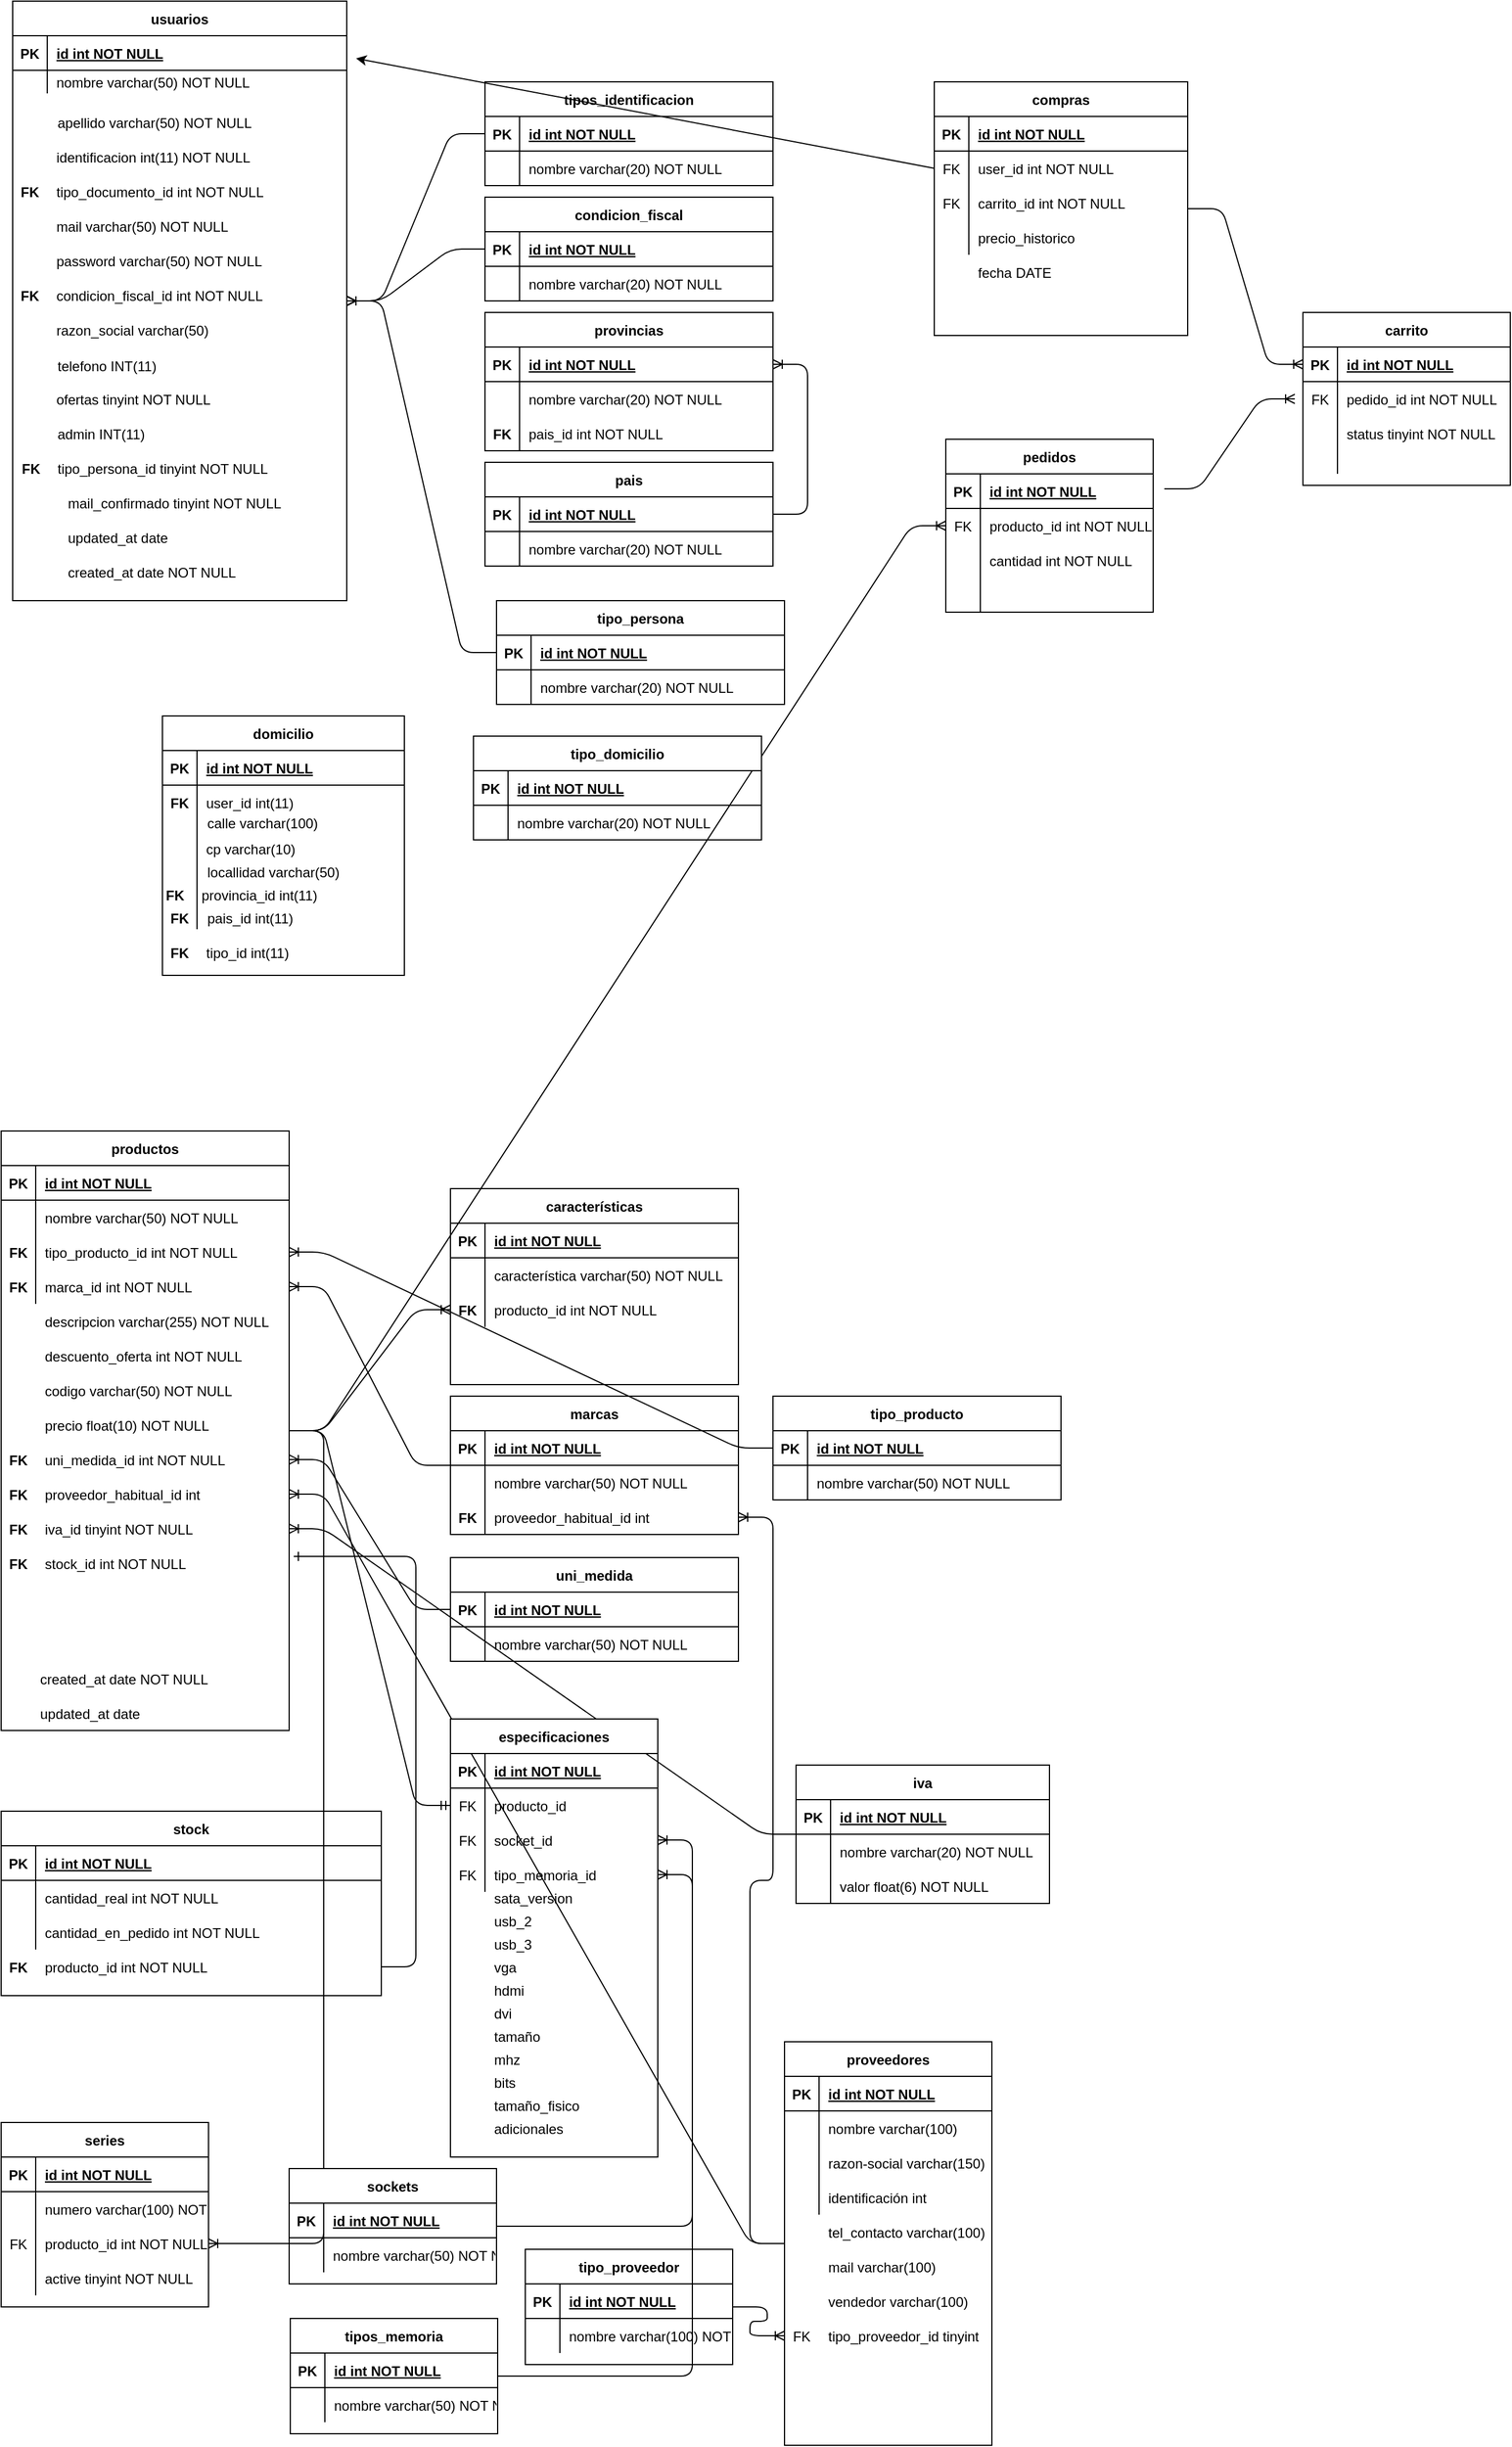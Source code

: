 <mxfile>
    <diagram id="R2lEEEUBdFMjLlhIrx00" name="Page-1">
        <mxGraphModel dx="974" dy="433" grid="1" gridSize="10" guides="1" tooltips="1" connect="1" arrows="1" fold="1" page="1" pageScale="1" pageWidth="3300" pageHeight="4681" math="0" shadow="0" extFonts="Permanent Marker^https://fonts.googleapis.com/css?family=Permanent+Marker">
            <root>
                <mxCell id="0"/>
                <mxCell id="1" parent="0"/>
                <mxCell id="C-vyLk0tnHw3VtMMgP7b-2" value="tipos_identificacion" style="shape=table;startSize=30;container=1;collapsible=1;childLayout=tableLayout;fixedRows=1;rowLines=0;fontStyle=1;align=center;resizeLast=1;" parent="1" vertex="1">
                    <mxGeometry x="470" y="90" width="250" height="90" as="geometry"/>
                </mxCell>
                <mxCell id="C-vyLk0tnHw3VtMMgP7b-3" value="" style="shape=partialRectangle;collapsible=0;dropTarget=0;pointerEvents=0;fillColor=none;points=[[0,0.5],[1,0.5]];portConstraint=eastwest;top=0;left=0;right=0;bottom=1;" parent="C-vyLk0tnHw3VtMMgP7b-2" vertex="1">
                    <mxGeometry y="30" width="250" height="30" as="geometry"/>
                </mxCell>
                <mxCell id="C-vyLk0tnHw3VtMMgP7b-4" value="PK" style="shape=partialRectangle;overflow=hidden;connectable=0;fillColor=none;top=0;left=0;bottom=0;right=0;fontStyle=1;" parent="C-vyLk0tnHw3VtMMgP7b-3" vertex="1">
                    <mxGeometry width="30" height="30" as="geometry"/>
                </mxCell>
                <mxCell id="C-vyLk0tnHw3VtMMgP7b-5" value="id int NOT NULL " style="shape=partialRectangle;overflow=hidden;connectable=0;fillColor=none;top=0;left=0;bottom=0;right=0;align=left;spacingLeft=6;fontStyle=5;" parent="C-vyLk0tnHw3VtMMgP7b-3" vertex="1">
                    <mxGeometry x="30" width="220" height="30" as="geometry"/>
                </mxCell>
                <mxCell id="C-vyLk0tnHw3VtMMgP7b-6" value="" style="shape=partialRectangle;collapsible=0;dropTarget=0;pointerEvents=0;fillColor=none;points=[[0,0.5],[1,0.5]];portConstraint=eastwest;top=0;left=0;right=0;bottom=0;" parent="C-vyLk0tnHw3VtMMgP7b-2" vertex="1">
                    <mxGeometry y="60" width="250" height="30" as="geometry"/>
                </mxCell>
                <mxCell id="C-vyLk0tnHw3VtMMgP7b-7" value="" style="shape=partialRectangle;overflow=hidden;connectable=0;fillColor=none;top=0;left=0;bottom=0;right=0;" parent="C-vyLk0tnHw3VtMMgP7b-6" vertex="1">
                    <mxGeometry width="30" height="30" as="geometry"/>
                </mxCell>
                <mxCell id="C-vyLk0tnHw3VtMMgP7b-8" value="nombre varchar(20) NOT NULL" style="shape=partialRectangle;overflow=hidden;connectable=0;fillColor=none;top=0;left=0;bottom=0;right=0;align=left;spacingLeft=6;" parent="C-vyLk0tnHw3VtMMgP7b-6" vertex="1">
                    <mxGeometry x="30" width="220" height="30" as="geometry"/>
                </mxCell>
                <mxCell id="C-vyLk0tnHw3VtMMgP7b-23" value="usuarios" style="shape=table;startSize=30;container=1;collapsible=1;childLayout=tableLayout;fixedRows=1;rowLines=0;fontStyle=1;align=center;resizeLast=1;" parent="1" vertex="1">
                    <mxGeometry x="60" y="20" width="290" height="520" as="geometry">
                        <mxRectangle x="60" y="20" width="80" height="30" as="alternateBounds"/>
                    </mxGeometry>
                </mxCell>
                <mxCell id="C-vyLk0tnHw3VtMMgP7b-24" value="" style="shape=partialRectangle;collapsible=0;dropTarget=0;pointerEvents=0;fillColor=none;points=[[0,0.5],[1,0.5]];portConstraint=eastwest;top=0;left=0;right=0;bottom=1;" parent="C-vyLk0tnHw3VtMMgP7b-23" vertex="1">
                    <mxGeometry y="30" width="290" height="30" as="geometry"/>
                </mxCell>
                <mxCell id="C-vyLk0tnHw3VtMMgP7b-25" value="PK" style="shape=partialRectangle;overflow=hidden;connectable=0;fillColor=none;top=0;left=0;bottom=0;right=0;fontStyle=1;" parent="C-vyLk0tnHw3VtMMgP7b-24" vertex="1">
                    <mxGeometry width="30" height="30" as="geometry"/>
                </mxCell>
                <mxCell id="C-vyLk0tnHw3VtMMgP7b-26" value="id int NOT NULL " style="shape=partialRectangle;overflow=hidden;connectable=0;fillColor=none;top=0;left=0;bottom=0;right=0;align=left;spacingLeft=6;fontStyle=5;" parent="C-vyLk0tnHw3VtMMgP7b-24" vertex="1">
                    <mxGeometry x="30" width="260" height="30" as="geometry"/>
                </mxCell>
                <mxCell id="C-vyLk0tnHw3VtMMgP7b-27" value="" style="shape=partialRectangle;collapsible=0;dropTarget=0;pointerEvents=0;fillColor=none;points=[[0,0.5],[1,0.5]];portConstraint=eastwest;top=0;left=0;right=0;bottom=0;" parent="C-vyLk0tnHw3VtMMgP7b-23" vertex="1">
                    <mxGeometry y="60" width="290" height="20" as="geometry"/>
                </mxCell>
                <mxCell id="C-vyLk0tnHw3VtMMgP7b-28" value="" style="shape=partialRectangle;overflow=hidden;connectable=0;fillColor=none;top=0;left=0;bottom=0;right=0;" parent="C-vyLk0tnHw3VtMMgP7b-27" vertex="1">
                    <mxGeometry width="30" height="20" as="geometry"/>
                </mxCell>
                <mxCell id="C-vyLk0tnHw3VtMMgP7b-29" value="nombre varchar(50) NOT NULL" style="shape=partialRectangle;overflow=hidden;connectable=0;fillColor=none;top=0;left=0;bottom=0;right=0;align=left;spacingLeft=6;" parent="C-vyLk0tnHw3VtMMgP7b-27" vertex="1">
                    <mxGeometry x="30" width="260" height="20" as="geometry"/>
                </mxCell>
                <mxCell id="zU93_1FAxjg5dRsrjDfQ-1" value="apellido varchar(50) NOT NULL" style="shape=partialRectangle;overflow=hidden;connectable=0;fillColor=none;top=0;left=0;bottom=0;right=0;align=left;spacingLeft=6;" parent="1" vertex="1">
                    <mxGeometry x="91" y="110" width="210" height="30" as="geometry"/>
                </mxCell>
                <mxCell id="zU93_1FAxjg5dRsrjDfQ-12" value="calle varchar(100)" style="shape=partialRectangle;overflow=hidden;connectable=0;fillColor=none;top=0;left=0;bottom=0;right=0;align=left;spacingLeft=6;" parent="1" vertex="1">
                    <mxGeometry x="221" y="717.5" width="130" height="30" as="geometry"/>
                </mxCell>
                <mxCell id="zU93_1FAxjg5dRsrjDfQ-15" value="cp varchar(10)" style="shape=partialRectangle;overflow=hidden;connectable=0;fillColor=none;top=0;left=0;bottom=0;right=0;align=left;spacingLeft=6;" parent="1" vertex="1">
                    <mxGeometry x="220" y="740" width="120" height="30" as="geometry"/>
                </mxCell>
                <mxCell id="zU93_1FAxjg5dRsrjDfQ-16" value="locallidad varchar(50)" style="shape=partialRectangle;overflow=hidden;connectable=0;fillColor=none;top=0;left=0;bottom=0;right=0;align=left;spacingLeft=6;" parent="1" vertex="1">
                    <mxGeometry x="221" y="760" width="130" height="30" as="geometry"/>
                </mxCell>
                <mxCell id="zU93_1FAxjg5dRsrjDfQ-18" value="pais_id int(11)" style="shape=partialRectangle;overflow=hidden;connectable=0;fillColor=none;top=0;left=0;bottom=0;right=0;align=left;spacingLeft=6;" parent="1" vertex="1">
                    <mxGeometry x="221" y="800" width="90" height="30" as="geometry"/>
                </mxCell>
                <mxCell id="zU93_1FAxjg5dRsrjDfQ-22" value="identificacion int(11) NOT NULL" style="shape=partialRectangle;overflow=hidden;connectable=0;fillColor=none;top=0;left=0;bottom=0;right=0;align=left;spacingLeft=6;" parent="1" vertex="1">
                    <mxGeometry x="90" y="140" width="260" height="30" as="geometry"/>
                </mxCell>
                <mxCell id="zU93_1FAxjg5dRsrjDfQ-30" value="tipo_documento_id int NOT NULL" style="shape=partialRectangle;overflow=hidden;connectable=0;fillColor=none;top=0;left=0;bottom=0;right=0;align=left;spacingLeft=6;" parent="1" vertex="1">
                    <mxGeometry x="90" y="170" width="260" height="30" as="geometry"/>
                </mxCell>
                <mxCell id="zU93_1FAxjg5dRsrjDfQ-31" value="FK" style="shape=partialRectangle;overflow=hidden;connectable=0;fillColor=none;top=0;left=0;bottom=0;right=0;fontStyle=1;" parent="1" vertex="1">
                    <mxGeometry x="60" y="170" width="30" height="30" as="geometry"/>
                </mxCell>
                <mxCell id="zU93_1FAxjg5dRsrjDfQ-32" value="mail varchar(50) NOT NULL" style="shape=partialRectangle;overflow=hidden;connectable=0;fillColor=none;top=0;left=0;bottom=0;right=0;align=left;spacingLeft=6;" parent="1" vertex="1">
                    <mxGeometry x="90" y="200" width="260" height="30" as="geometry"/>
                </mxCell>
                <mxCell id="zU93_1FAxjg5dRsrjDfQ-33" value="password varchar(50) NOT NULL" style="shape=partialRectangle;overflow=hidden;connectable=0;fillColor=none;top=0;left=0;bottom=0;right=0;align=left;spacingLeft=6;" parent="1" vertex="1">
                    <mxGeometry x="90" y="230" width="260" height="30" as="geometry"/>
                </mxCell>
                <mxCell id="zU93_1FAxjg5dRsrjDfQ-34" value="condicion_fiscal_id int NOT NULL" style="shape=partialRectangle;overflow=hidden;connectable=0;fillColor=none;top=0;left=0;bottom=0;right=0;align=left;spacingLeft=6;" parent="1" vertex="1">
                    <mxGeometry x="90" y="260" width="260" height="30" as="geometry"/>
                </mxCell>
                <mxCell id="zU93_1FAxjg5dRsrjDfQ-35" value="FK" style="shape=partialRectangle;overflow=hidden;connectable=0;fillColor=none;top=0;left=0;bottom=0;right=0;fontStyle=1;" parent="1" vertex="1">
                    <mxGeometry x="60" y="260" width="30" height="30" as="geometry"/>
                </mxCell>
                <mxCell id="zU93_1FAxjg5dRsrjDfQ-37" value="condicion_fiscal" style="shape=table;startSize=30;container=1;collapsible=1;childLayout=tableLayout;fixedRows=1;rowLines=0;fontStyle=1;align=center;resizeLast=1;" parent="1" vertex="1">
                    <mxGeometry x="470" y="190" width="250" height="90" as="geometry"/>
                </mxCell>
                <mxCell id="zU93_1FAxjg5dRsrjDfQ-38" value="" style="shape=partialRectangle;collapsible=0;dropTarget=0;pointerEvents=0;fillColor=none;points=[[0,0.5],[1,0.5]];portConstraint=eastwest;top=0;left=0;right=0;bottom=1;" parent="zU93_1FAxjg5dRsrjDfQ-37" vertex="1">
                    <mxGeometry y="30" width="250" height="30" as="geometry"/>
                </mxCell>
                <mxCell id="zU93_1FAxjg5dRsrjDfQ-39" value="PK" style="shape=partialRectangle;overflow=hidden;connectable=0;fillColor=none;top=0;left=0;bottom=0;right=0;fontStyle=1;" parent="zU93_1FAxjg5dRsrjDfQ-38" vertex="1">
                    <mxGeometry width="30" height="30" as="geometry"/>
                </mxCell>
                <mxCell id="zU93_1FAxjg5dRsrjDfQ-40" value="id int NOT NULL " style="shape=partialRectangle;overflow=hidden;connectable=0;fillColor=none;top=0;left=0;bottom=0;right=0;align=left;spacingLeft=6;fontStyle=5;" parent="zU93_1FAxjg5dRsrjDfQ-38" vertex="1">
                    <mxGeometry x="30" width="220" height="30" as="geometry"/>
                </mxCell>
                <mxCell id="zU93_1FAxjg5dRsrjDfQ-41" value="" style="shape=partialRectangle;collapsible=0;dropTarget=0;pointerEvents=0;fillColor=none;points=[[0,0.5],[1,0.5]];portConstraint=eastwest;top=0;left=0;right=0;bottom=0;" parent="zU93_1FAxjg5dRsrjDfQ-37" vertex="1">
                    <mxGeometry y="60" width="250" height="30" as="geometry"/>
                </mxCell>
                <mxCell id="zU93_1FAxjg5dRsrjDfQ-42" value="" style="shape=partialRectangle;overflow=hidden;connectable=0;fillColor=none;top=0;left=0;bottom=0;right=0;" parent="zU93_1FAxjg5dRsrjDfQ-41" vertex="1">
                    <mxGeometry width="30" height="30" as="geometry"/>
                </mxCell>
                <mxCell id="zU93_1FAxjg5dRsrjDfQ-43" value="nombre varchar(20) NOT NULL" style="shape=partialRectangle;overflow=hidden;connectable=0;fillColor=none;top=0;left=0;bottom=0;right=0;align=left;spacingLeft=6;" parent="zU93_1FAxjg5dRsrjDfQ-41" vertex="1">
                    <mxGeometry x="30" width="220" height="30" as="geometry"/>
                </mxCell>
                <mxCell id="zU93_1FAxjg5dRsrjDfQ-54" value="provincias" style="shape=table;startSize=30;container=1;collapsible=1;childLayout=tableLayout;fixedRows=1;rowLines=0;fontStyle=1;align=center;resizeLast=1;" parent="1" vertex="1">
                    <mxGeometry x="470" y="290" width="250" height="120" as="geometry"/>
                </mxCell>
                <mxCell id="zU93_1FAxjg5dRsrjDfQ-55" value="" style="shape=partialRectangle;collapsible=0;dropTarget=0;pointerEvents=0;fillColor=none;points=[[0,0.5],[1,0.5]];portConstraint=eastwest;top=0;left=0;right=0;bottom=1;" parent="zU93_1FAxjg5dRsrjDfQ-54" vertex="1">
                    <mxGeometry y="30" width="250" height="30" as="geometry"/>
                </mxCell>
                <mxCell id="zU93_1FAxjg5dRsrjDfQ-56" value="PK" style="shape=partialRectangle;overflow=hidden;connectable=0;fillColor=none;top=0;left=0;bottom=0;right=0;fontStyle=1;" parent="zU93_1FAxjg5dRsrjDfQ-55" vertex="1">
                    <mxGeometry width="30" height="30" as="geometry"/>
                </mxCell>
                <mxCell id="zU93_1FAxjg5dRsrjDfQ-57" value="id int NOT NULL " style="shape=partialRectangle;overflow=hidden;connectable=0;fillColor=none;top=0;left=0;bottom=0;right=0;align=left;spacingLeft=6;fontStyle=5;" parent="zU93_1FAxjg5dRsrjDfQ-55" vertex="1">
                    <mxGeometry x="30" width="220" height="30" as="geometry"/>
                </mxCell>
                <mxCell id="zU93_1FAxjg5dRsrjDfQ-58" value="" style="shape=partialRectangle;collapsible=0;dropTarget=0;pointerEvents=0;fillColor=none;points=[[0,0.5],[1,0.5]];portConstraint=eastwest;top=0;left=0;right=0;bottom=0;" parent="zU93_1FAxjg5dRsrjDfQ-54" vertex="1">
                    <mxGeometry y="60" width="250" height="30" as="geometry"/>
                </mxCell>
                <mxCell id="zU93_1FAxjg5dRsrjDfQ-59" value="" style="shape=partialRectangle;overflow=hidden;connectable=0;fillColor=none;top=0;left=0;bottom=0;right=0;" parent="zU93_1FAxjg5dRsrjDfQ-58" vertex="1">
                    <mxGeometry width="30" height="30" as="geometry"/>
                </mxCell>
                <mxCell id="zU93_1FAxjg5dRsrjDfQ-60" value="nombre varchar(20) NOT NULL" style="shape=partialRectangle;overflow=hidden;connectable=0;fillColor=none;top=0;left=0;bottom=0;right=0;align=left;spacingLeft=6;" parent="zU93_1FAxjg5dRsrjDfQ-58" vertex="1">
                    <mxGeometry x="30" width="220" height="30" as="geometry"/>
                </mxCell>
                <mxCell id="zU93_1FAxjg5dRsrjDfQ-61" value="" style="shape=partialRectangle;collapsible=0;dropTarget=0;pointerEvents=0;fillColor=none;points=[[0,0.5],[1,0.5]];portConstraint=eastwest;top=0;left=0;right=0;bottom=0;" parent="zU93_1FAxjg5dRsrjDfQ-54" vertex="1">
                    <mxGeometry y="90" width="250" height="30" as="geometry"/>
                </mxCell>
                <mxCell id="zU93_1FAxjg5dRsrjDfQ-62" value="" style="shape=partialRectangle;overflow=hidden;connectable=0;fillColor=none;top=0;left=0;bottom=0;right=0;" parent="zU93_1FAxjg5dRsrjDfQ-61" vertex="1">
                    <mxGeometry width="30" height="30" as="geometry"/>
                </mxCell>
                <mxCell id="zU93_1FAxjg5dRsrjDfQ-63" value="pais_id int NOT NULL" style="shape=partialRectangle;overflow=hidden;connectable=0;fillColor=none;top=0;left=0;bottom=0;right=0;align=left;spacingLeft=6;" parent="zU93_1FAxjg5dRsrjDfQ-61" vertex="1">
                    <mxGeometry x="30" width="220" height="30" as="geometry"/>
                </mxCell>
                <mxCell id="zU93_1FAxjg5dRsrjDfQ-64" value="pais" style="shape=table;startSize=30;container=1;collapsible=1;childLayout=tableLayout;fixedRows=1;rowLines=0;fontStyle=1;align=center;resizeLast=1;" parent="1" vertex="1">
                    <mxGeometry x="470" y="420" width="250" height="90" as="geometry"/>
                </mxCell>
                <mxCell id="zU93_1FAxjg5dRsrjDfQ-65" value="" style="shape=partialRectangle;collapsible=0;dropTarget=0;pointerEvents=0;fillColor=none;points=[[0,0.5],[1,0.5]];portConstraint=eastwest;top=0;left=0;right=0;bottom=1;" parent="zU93_1FAxjg5dRsrjDfQ-64" vertex="1">
                    <mxGeometry y="30" width="250" height="30" as="geometry"/>
                </mxCell>
                <mxCell id="zU93_1FAxjg5dRsrjDfQ-66" value="PK" style="shape=partialRectangle;overflow=hidden;connectable=0;fillColor=none;top=0;left=0;bottom=0;right=0;fontStyle=1;" parent="zU93_1FAxjg5dRsrjDfQ-65" vertex="1">
                    <mxGeometry width="30" height="30" as="geometry"/>
                </mxCell>
                <mxCell id="zU93_1FAxjg5dRsrjDfQ-67" value="id int NOT NULL " style="shape=partialRectangle;overflow=hidden;connectable=0;fillColor=none;top=0;left=0;bottom=0;right=0;align=left;spacingLeft=6;fontStyle=5;" parent="zU93_1FAxjg5dRsrjDfQ-65" vertex="1">
                    <mxGeometry x="30" width="220" height="30" as="geometry"/>
                </mxCell>
                <mxCell id="zU93_1FAxjg5dRsrjDfQ-68" value="" style="shape=partialRectangle;collapsible=0;dropTarget=0;pointerEvents=0;fillColor=none;points=[[0,0.5],[1,0.5]];portConstraint=eastwest;top=0;left=0;right=0;bottom=0;" parent="zU93_1FAxjg5dRsrjDfQ-64" vertex="1">
                    <mxGeometry y="60" width="250" height="30" as="geometry"/>
                </mxCell>
                <mxCell id="zU93_1FAxjg5dRsrjDfQ-69" value="" style="shape=partialRectangle;overflow=hidden;connectable=0;fillColor=none;top=0;left=0;bottom=0;right=0;" parent="zU93_1FAxjg5dRsrjDfQ-68" vertex="1">
                    <mxGeometry width="30" height="30" as="geometry"/>
                </mxCell>
                <mxCell id="zU93_1FAxjg5dRsrjDfQ-70" value="nombre varchar(20) NOT NULL" style="shape=partialRectangle;overflow=hidden;connectable=0;fillColor=none;top=0;left=0;bottom=0;right=0;align=left;spacingLeft=6;" parent="zU93_1FAxjg5dRsrjDfQ-68" vertex="1">
                    <mxGeometry x="30" width="220" height="30" as="geometry"/>
                </mxCell>
                <mxCell id="zU93_1FAxjg5dRsrjDfQ-75" value="" style="edgeStyle=entityRelationEdgeStyle;fontSize=12;html=1;endArrow=ERoneToMany;" parent="1" source="zU93_1FAxjg5dRsrjDfQ-64" target="zU93_1FAxjg5dRsrjDfQ-55" edge="1">
                    <mxGeometry width="100" height="100" relative="1" as="geometry">
                        <mxPoint x="370" y="690" as="sourcePoint"/>
                        <mxPoint x="470" y="590" as="targetPoint"/>
                    </mxGeometry>
                </mxCell>
                <mxCell id="zU93_1FAxjg5dRsrjDfQ-78" value="razon_social varchar(50)" style="shape=partialRectangle;overflow=hidden;connectable=0;fillColor=none;top=0;left=0;bottom=0;right=0;align=left;spacingLeft=6;" parent="1" vertex="1">
                    <mxGeometry x="90" y="290" width="260" height="30" as="geometry"/>
                </mxCell>
                <mxCell id="zU93_1FAxjg5dRsrjDfQ-79" value="telefono INT(11)" style="shape=partialRectangle;overflow=hidden;connectable=0;fillColor=none;top=0;left=0;bottom=0;right=0;align=left;spacingLeft=6;" parent="1" vertex="1">
                    <mxGeometry x="91" y="321" width="260" height="30" as="geometry"/>
                </mxCell>
                <mxCell id="zU93_1FAxjg5dRsrjDfQ-119" value="ofertas tinyint NOT NULL" style="shape=partialRectangle;overflow=hidden;connectable=0;fillColor=none;top=0;left=0;bottom=0;right=0;align=left;spacingLeft=6;" parent="1" vertex="1">
                    <mxGeometry x="90" y="350" width="220" height="30" as="geometry"/>
                </mxCell>
                <mxCell id="zU93_1FAxjg5dRsrjDfQ-120" value="FK" style="shape=partialRectangle;overflow=hidden;connectable=0;fillColor=none;top=0;left=0;bottom=0;right=0;fontStyle=1;" parent="1" vertex="1">
                    <mxGeometry x="470" y="380" width="30" height="30" as="geometry"/>
                </mxCell>
                <mxCell id="zU93_1FAxjg5dRsrjDfQ-121" value="productos" style="shape=table;startSize=30;container=1;collapsible=1;childLayout=tableLayout;fixedRows=1;rowLines=0;fontStyle=1;align=center;resizeLast=1;" parent="1" vertex="1">
                    <mxGeometry x="50" y="1000" width="250" height="520" as="geometry">
                        <mxRectangle x="50" y="1000" width="80" height="30" as="alternateBounds"/>
                    </mxGeometry>
                </mxCell>
                <mxCell id="zU93_1FAxjg5dRsrjDfQ-122" value="" style="shape=partialRectangle;collapsible=0;dropTarget=0;pointerEvents=0;fillColor=none;top=0;left=0;bottom=1;right=0;points=[[0,0.5],[1,0.5]];portConstraint=eastwest;" parent="zU93_1FAxjg5dRsrjDfQ-121" vertex="1">
                    <mxGeometry y="30" width="250" height="30" as="geometry"/>
                </mxCell>
                <mxCell id="zU93_1FAxjg5dRsrjDfQ-123" value="PK" style="shape=partialRectangle;connectable=0;fillColor=none;top=0;left=0;bottom=0;right=0;fontStyle=1;overflow=hidden;" parent="zU93_1FAxjg5dRsrjDfQ-122" vertex="1">
                    <mxGeometry width="30" height="30" as="geometry"/>
                </mxCell>
                <mxCell id="zU93_1FAxjg5dRsrjDfQ-124" value="id int NOT NULL" style="shape=partialRectangle;connectable=0;fillColor=none;top=0;left=0;bottom=0;right=0;align=left;spacingLeft=6;fontStyle=5;overflow=hidden;" parent="zU93_1FAxjg5dRsrjDfQ-122" vertex="1">
                    <mxGeometry x="30" width="220" height="30" as="geometry"/>
                </mxCell>
                <mxCell id="zU93_1FAxjg5dRsrjDfQ-125" value="" style="shape=partialRectangle;collapsible=0;dropTarget=0;pointerEvents=0;fillColor=none;top=0;left=0;bottom=0;right=0;points=[[0,0.5],[1,0.5]];portConstraint=eastwest;" parent="zU93_1FAxjg5dRsrjDfQ-121" vertex="1">
                    <mxGeometry y="60" width="250" height="30" as="geometry"/>
                </mxCell>
                <mxCell id="zU93_1FAxjg5dRsrjDfQ-126" value="" style="shape=partialRectangle;connectable=0;fillColor=none;top=0;left=0;bottom=0;right=0;editable=1;overflow=hidden;" parent="zU93_1FAxjg5dRsrjDfQ-125" vertex="1">
                    <mxGeometry width="30" height="30" as="geometry"/>
                </mxCell>
                <mxCell id="zU93_1FAxjg5dRsrjDfQ-127" value="nombre varchar(50) NOT NULL" style="shape=partialRectangle;connectable=0;fillColor=none;top=0;left=0;bottom=0;right=0;align=left;spacingLeft=6;overflow=hidden;" parent="zU93_1FAxjg5dRsrjDfQ-125" vertex="1">
                    <mxGeometry x="30" width="220" height="30" as="geometry"/>
                </mxCell>
                <mxCell id="zU93_1FAxjg5dRsrjDfQ-128" value="" style="shape=partialRectangle;collapsible=0;dropTarget=0;pointerEvents=0;fillColor=none;top=0;left=0;bottom=0;right=0;points=[[0,0.5],[1,0.5]];portConstraint=eastwest;" parent="zU93_1FAxjg5dRsrjDfQ-121" vertex="1">
                    <mxGeometry y="90" width="250" height="30" as="geometry"/>
                </mxCell>
                <mxCell id="zU93_1FAxjg5dRsrjDfQ-129" value="FK" style="shape=partialRectangle;connectable=0;fillColor=none;top=0;left=0;bottom=0;right=0;editable=1;overflow=hidden;fontStyle=1" parent="zU93_1FAxjg5dRsrjDfQ-128" vertex="1">
                    <mxGeometry width="30" height="30" as="geometry"/>
                </mxCell>
                <mxCell id="zU93_1FAxjg5dRsrjDfQ-130" value="tipo_producto_id int NOT NULL" style="shape=partialRectangle;connectable=0;fillColor=none;top=0;left=0;bottom=0;right=0;align=left;spacingLeft=6;overflow=hidden;" parent="zU93_1FAxjg5dRsrjDfQ-128" vertex="1">
                    <mxGeometry x="30" width="220" height="30" as="geometry"/>
                </mxCell>
                <mxCell id="zU93_1FAxjg5dRsrjDfQ-131" value="" style="shape=partialRectangle;collapsible=0;dropTarget=0;pointerEvents=0;fillColor=none;top=0;left=0;bottom=0;right=0;points=[[0,0.5],[1,0.5]];portConstraint=eastwest;" parent="zU93_1FAxjg5dRsrjDfQ-121" vertex="1">
                    <mxGeometry y="120" width="250" height="30" as="geometry"/>
                </mxCell>
                <mxCell id="zU93_1FAxjg5dRsrjDfQ-132" value="FK" style="shape=partialRectangle;connectable=0;fillColor=none;top=0;left=0;bottom=0;right=0;editable=1;overflow=hidden;fontStyle=1" parent="zU93_1FAxjg5dRsrjDfQ-131" vertex="1">
                    <mxGeometry width="30" height="30" as="geometry"/>
                </mxCell>
                <mxCell id="zU93_1FAxjg5dRsrjDfQ-133" value="marca_id int NOT NULL" style="shape=partialRectangle;connectable=0;fillColor=none;top=0;left=0;bottom=0;right=0;align=left;spacingLeft=6;overflow=hidden;" parent="zU93_1FAxjg5dRsrjDfQ-131" vertex="1">
                    <mxGeometry x="30" width="220" height="30" as="geometry"/>
                </mxCell>
                <mxCell id="zU93_1FAxjg5dRsrjDfQ-134" value="" style="shape=partialRectangle;collapsible=0;dropTarget=0;pointerEvents=0;fillColor=none;top=0;left=0;bottom=0;right=0;points=[[0,0.5],[1,0.5]];portConstraint=eastwest;" parent="1" vertex="1">
                    <mxGeometry x="50" y="1150" width="250" height="30" as="geometry"/>
                </mxCell>
                <mxCell id="zU93_1FAxjg5dRsrjDfQ-135" value="" style="shape=partialRectangle;connectable=0;fillColor=none;top=0;left=0;bottom=0;right=0;editable=1;overflow=hidden;" parent="zU93_1FAxjg5dRsrjDfQ-134" vertex="1">
                    <mxGeometry width="30" height="30" as="geometry"/>
                </mxCell>
                <mxCell id="zU93_1FAxjg5dRsrjDfQ-136" value="descripcion varchar(255) NOT NULL" style="shape=partialRectangle;connectable=0;fillColor=none;top=0;left=0;bottom=0;right=0;align=left;spacingLeft=6;overflow=hidden;" parent="zU93_1FAxjg5dRsrjDfQ-134" vertex="1">
                    <mxGeometry x="30" width="220" height="30" as="geometry"/>
                </mxCell>
                <mxCell id="zU93_1FAxjg5dRsrjDfQ-139" value="" style="shape=partialRectangle;collapsible=0;dropTarget=0;pointerEvents=0;fillColor=none;top=0;left=0;bottom=0;right=0;points=[[0,0.5],[1,0.5]];portConstraint=eastwest;" parent="1" vertex="1">
                    <mxGeometry x="50" y="1180" width="250" height="30" as="geometry"/>
                </mxCell>
                <mxCell id="zU93_1FAxjg5dRsrjDfQ-141" value="descuento_oferta int NOT NULL" style="shape=partialRectangle;connectable=0;fillColor=none;top=0;left=0;bottom=0;right=0;align=left;spacingLeft=6;overflow=hidden;" parent="zU93_1FAxjg5dRsrjDfQ-139" vertex="1">
                    <mxGeometry x="30" width="220" height="30" as="geometry"/>
                </mxCell>
                <mxCell id="zU93_1FAxjg5dRsrjDfQ-142" value="características" style="shape=table;startSize=30;container=1;collapsible=1;childLayout=tableLayout;fixedRows=1;rowLines=0;fontStyle=1;align=center;resizeLast=1;" parent="1" vertex="1">
                    <mxGeometry x="440" y="1050" width="250" height="170" as="geometry"/>
                </mxCell>
                <mxCell id="zU93_1FAxjg5dRsrjDfQ-143" value="" style="shape=partialRectangle;collapsible=0;dropTarget=0;pointerEvents=0;fillColor=none;points=[[0,0.5],[1,0.5]];portConstraint=eastwest;top=0;left=0;right=0;bottom=1;" parent="zU93_1FAxjg5dRsrjDfQ-142" vertex="1">
                    <mxGeometry y="30" width="250" height="30" as="geometry"/>
                </mxCell>
                <mxCell id="zU93_1FAxjg5dRsrjDfQ-144" value="PK" style="shape=partialRectangle;overflow=hidden;connectable=0;fillColor=none;top=0;left=0;bottom=0;right=0;fontStyle=1;" parent="zU93_1FAxjg5dRsrjDfQ-143" vertex="1">
                    <mxGeometry width="30" height="30" as="geometry"/>
                </mxCell>
                <mxCell id="zU93_1FAxjg5dRsrjDfQ-145" value="id int NOT NULL " style="shape=partialRectangle;overflow=hidden;connectable=0;fillColor=none;top=0;left=0;bottom=0;right=0;align=left;spacingLeft=6;fontStyle=5;" parent="zU93_1FAxjg5dRsrjDfQ-143" vertex="1">
                    <mxGeometry x="30" width="220" height="30" as="geometry"/>
                </mxCell>
                <mxCell id="zU93_1FAxjg5dRsrjDfQ-146" value="" style="shape=partialRectangle;collapsible=0;dropTarget=0;pointerEvents=0;fillColor=none;points=[[0,0.5],[1,0.5]];portConstraint=eastwest;top=0;left=0;right=0;bottom=0;" parent="zU93_1FAxjg5dRsrjDfQ-142" vertex="1">
                    <mxGeometry y="60" width="250" height="30" as="geometry"/>
                </mxCell>
                <mxCell id="zU93_1FAxjg5dRsrjDfQ-147" value="" style="shape=partialRectangle;overflow=hidden;connectable=0;fillColor=none;top=0;left=0;bottom=0;right=0;" parent="zU93_1FAxjg5dRsrjDfQ-146" vertex="1">
                    <mxGeometry width="30" height="30" as="geometry"/>
                </mxCell>
                <mxCell id="zU93_1FAxjg5dRsrjDfQ-148" value="característica varchar(50) NOT NULL" style="shape=partialRectangle;overflow=hidden;connectable=0;fillColor=none;top=0;left=0;bottom=0;right=0;align=left;spacingLeft=6;" parent="zU93_1FAxjg5dRsrjDfQ-146" vertex="1">
                    <mxGeometry x="30" width="220" height="30" as="geometry"/>
                </mxCell>
                <mxCell id="zU93_1FAxjg5dRsrjDfQ-149" value="" style="shape=partialRectangle;collapsible=0;dropTarget=0;pointerEvents=0;fillColor=none;points=[[0,0.5],[1,0.5]];portConstraint=eastwest;top=0;left=0;right=0;bottom=0;" parent="zU93_1FAxjg5dRsrjDfQ-142" vertex="1">
                    <mxGeometry y="90" width="250" height="30" as="geometry"/>
                </mxCell>
                <mxCell id="zU93_1FAxjg5dRsrjDfQ-150" value="FK" style="shape=partialRectangle;overflow=hidden;connectable=0;fillColor=none;top=0;left=0;bottom=0;right=0;fontStyle=1" parent="zU93_1FAxjg5dRsrjDfQ-149" vertex="1">
                    <mxGeometry width="30" height="30" as="geometry"/>
                </mxCell>
                <mxCell id="zU93_1FAxjg5dRsrjDfQ-151" value="producto_id int NOT NULL" style="shape=partialRectangle;overflow=hidden;connectable=0;fillColor=none;top=0;left=0;bottom=0;right=0;align=left;spacingLeft=6;" parent="zU93_1FAxjg5dRsrjDfQ-149" vertex="1">
                    <mxGeometry x="30" width="220" height="30" as="geometry"/>
                </mxCell>
                <mxCell id="zU93_1FAxjg5dRsrjDfQ-152" value="" style="edgeStyle=entityRelationEdgeStyle;fontSize=12;html=1;endArrow=ERoneToMany;entryX=0;entryY=0.5;entryDx=0;entryDy=0;" parent="1" source="zU93_1FAxjg5dRsrjDfQ-121" target="zU93_1FAxjg5dRsrjDfQ-149" edge="1">
                    <mxGeometry width="100" height="100" relative="1" as="geometry">
                        <mxPoint x="430" y="1140" as="sourcePoint"/>
                        <mxPoint x="530" y="1040" as="targetPoint"/>
                    </mxGeometry>
                </mxCell>
                <mxCell id="zU93_1FAxjg5dRsrjDfQ-153" value="marcas" style="shape=table;startSize=30;container=1;collapsible=1;childLayout=tableLayout;fixedRows=1;rowLines=0;fontStyle=1;align=center;resizeLast=1;" parent="1" vertex="1">
                    <mxGeometry x="440" y="1230" width="250" height="120" as="geometry"/>
                </mxCell>
                <mxCell id="zU93_1FAxjg5dRsrjDfQ-154" value="" style="shape=partialRectangle;collapsible=0;dropTarget=0;pointerEvents=0;fillColor=none;points=[[0,0.5],[1,0.5]];portConstraint=eastwest;top=0;left=0;right=0;bottom=1;" parent="zU93_1FAxjg5dRsrjDfQ-153" vertex="1">
                    <mxGeometry y="30" width="250" height="30" as="geometry"/>
                </mxCell>
                <mxCell id="zU93_1FAxjg5dRsrjDfQ-155" value="PK" style="shape=partialRectangle;overflow=hidden;connectable=0;fillColor=none;top=0;left=0;bottom=0;right=0;fontStyle=1;" parent="zU93_1FAxjg5dRsrjDfQ-154" vertex="1">
                    <mxGeometry width="30" height="30" as="geometry"/>
                </mxCell>
                <mxCell id="zU93_1FAxjg5dRsrjDfQ-156" value="id int NOT NULL " style="shape=partialRectangle;overflow=hidden;connectable=0;fillColor=none;top=0;left=0;bottom=0;right=0;align=left;spacingLeft=6;fontStyle=5;" parent="zU93_1FAxjg5dRsrjDfQ-154" vertex="1">
                    <mxGeometry x="30" width="220" height="30" as="geometry"/>
                </mxCell>
                <mxCell id="zU93_1FAxjg5dRsrjDfQ-157" value="" style="shape=partialRectangle;collapsible=0;dropTarget=0;pointerEvents=0;fillColor=none;points=[[0,0.5],[1,0.5]];portConstraint=eastwest;top=0;left=0;right=0;bottom=0;" parent="zU93_1FAxjg5dRsrjDfQ-153" vertex="1">
                    <mxGeometry y="60" width="250" height="30" as="geometry"/>
                </mxCell>
                <mxCell id="zU93_1FAxjg5dRsrjDfQ-158" value="" style="shape=partialRectangle;overflow=hidden;connectable=0;fillColor=none;top=0;left=0;bottom=0;right=0;" parent="zU93_1FAxjg5dRsrjDfQ-157" vertex="1">
                    <mxGeometry width="30" height="30" as="geometry"/>
                </mxCell>
                <mxCell id="zU93_1FAxjg5dRsrjDfQ-159" value="nombre varchar(50) NOT NULL" style="shape=partialRectangle;overflow=hidden;connectable=0;fillColor=none;top=0;left=0;bottom=0;right=0;align=left;spacingLeft=6;" parent="zU93_1FAxjg5dRsrjDfQ-157" vertex="1">
                    <mxGeometry x="30" width="220" height="30" as="geometry"/>
                </mxCell>
                <mxCell id="zU93_1FAxjg5dRsrjDfQ-160" value="" style="shape=partialRectangle;collapsible=0;dropTarget=0;pointerEvents=0;fillColor=none;points=[[0,0.5],[1,0.5]];portConstraint=eastwest;top=0;left=0;right=0;bottom=0;" parent="zU93_1FAxjg5dRsrjDfQ-153" vertex="1">
                    <mxGeometry y="90" width="250" height="30" as="geometry"/>
                </mxCell>
                <mxCell id="zU93_1FAxjg5dRsrjDfQ-161" value="FK" style="shape=partialRectangle;overflow=hidden;connectable=0;fillColor=none;top=0;left=0;bottom=0;right=0;fontStyle=1" parent="zU93_1FAxjg5dRsrjDfQ-160" vertex="1">
                    <mxGeometry width="30" height="30" as="geometry"/>
                </mxCell>
                <mxCell id="zU93_1FAxjg5dRsrjDfQ-162" value="proveedor_habitual_id int " style="shape=partialRectangle;overflow=hidden;connectable=0;fillColor=none;top=0;left=0;bottom=0;right=0;align=left;spacingLeft=6;" parent="zU93_1FAxjg5dRsrjDfQ-160" vertex="1">
                    <mxGeometry x="30" width="220" height="30" as="geometry"/>
                </mxCell>
                <mxCell id="zU93_1FAxjg5dRsrjDfQ-164" value="" style="shape=partialRectangle;collapsible=0;dropTarget=0;pointerEvents=0;fillColor=none;top=0;left=0;bottom=0;right=0;points=[[0,0.5],[1,0.5]];portConstraint=eastwest;" parent="1" vertex="1">
                    <mxGeometry x="50" y="1180" width="250" height="30" as="geometry"/>
                </mxCell>
                <mxCell id="zU93_1FAxjg5dRsrjDfQ-183" value="" style="shape=partialRectangle;collapsible=0;dropTarget=0;pointerEvents=0;fillColor=none;top=0;left=0;bottom=0;right=0;points=[[0,0.5],[1,0.5]];portConstraint=eastwest;" parent="1" vertex="1">
                    <mxGeometry x="50" y="1210" width="250" height="30" as="geometry"/>
                </mxCell>
                <mxCell id="zU93_1FAxjg5dRsrjDfQ-184" value="" style="shape=partialRectangle;connectable=0;fillColor=none;top=0;left=0;bottom=0;right=0;editable=1;overflow=hidden;" parent="zU93_1FAxjg5dRsrjDfQ-183" vertex="1">
                    <mxGeometry width="30" height="30" as="geometry"/>
                </mxCell>
                <mxCell id="zU93_1FAxjg5dRsrjDfQ-185" value="codigo varchar(50) NOT NULL" style="shape=partialRectangle;connectable=0;fillColor=none;top=0;left=0;bottom=0;right=0;align=left;spacingLeft=6;overflow=hidden;" parent="zU93_1FAxjg5dRsrjDfQ-183" vertex="1">
                    <mxGeometry x="30" width="220" height="30" as="geometry"/>
                </mxCell>
                <mxCell id="zU93_1FAxjg5dRsrjDfQ-186" value="stock" style="shape=table;startSize=30;container=1;collapsible=1;childLayout=tableLayout;fixedRows=1;rowLines=0;fontStyle=1;align=center;resizeLast=1;" parent="1" vertex="1">
                    <mxGeometry x="50" y="1590" width="330" height="160" as="geometry"/>
                </mxCell>
                <mxCell id="zU93_1FAxjg5dRsrjDfQ-187" value="" style="shape=partialRectangle;collapsible=0;dropTarget=0;pointerEvents=0;fillColor=none;points=[[0,0.5],[1,0.5]];portConstraint=eastwest;top=0;left=0;right=0;bottom=1;" parent="zU93_1FAxjg5dRsrjDfQ-186" vertex="1">
                    <mxGeometry y="30" width="330" height="30" as="geometry"/>
                </mxCell>
                <mxCell id="zU93_1FAxjg5dRsrjDfQ-188" value="PK" style="shape=partialRectangle;overflow=hidden;connectable=0;fillColor=none;top=0;left=0;bottom=0;right=0;fontStyle=1;" parent="zU93_1FAxjg5dRsrjDfQ-187" vertex="1">
                    <mxGeometry width="30" height="30" as="geometry"/>
                </mxCell>
                <mxCell id="zU93_1FAxjg5dRsrjDfQ-189" value="id int NOT NULL " style="shape=partialRectangle;overflow=hidden;connectable=0;fillColor=none;top=0;left=0;bottom=0;right=0;align=left;spacingLeft=6;fontStyle=5;" parent="zU93_1FAxjg5dRsrjDfQ-187" vertex="1">
                    <mxGeometry x="30" width="300" height="30" as="geometry"/>
                </mxCell>
                <mxCell id="zU93_1FAxjg5dRsrjDfQ-190" value="" style="shape=partialRectangle;collapsible=0;dropTarget=0;pointerEvents=0;fillColor=none;points=[[0,0.5],[1,0.5]];portConstraint=eastwest;top=0;left=0;right=0;bottom=0;" parent="zU93_1FAxjg5dRsrjDfQ-186" vertex="1">
                    <mxGeometry y="60" width="330" height="30" as="geometry"/>
                </mxCell>
                <mxCell id="zU93_1FAxjg5dRsrjDfQ-191" value="" style="shape=partialRectangle;overflow=hidden;connectable=0;fillColor=none;top=0;left=0;bottom=0;right=0;" parent="zU93_1FAxjg5dRsrjDfQ-190" vertex="1">
                    <mxGeometry width="30" height="30" as="geometry"/>
                </mxCell>
                <mxCell id="zU93_1FAxjg5dRsrjDfQ-192" value="cantidad_real int NOT NULL" style="shape=partialRectangle;overflow=hidden;connectable=0;fillColor=none;top=0;left=0;bottom=0;right=0;align=left;spacingLeft=6;" parent="zU93_1FAxjg5dRsrjDfQ-190" vertex="1">
                    <mxGeometry x="30" width="300" height="30" as="geometry"/>
                </mxCell>
                <mxCell id="zU93_1FAxjg5dRsrjDfQ-193" value="" style="shape=partialRectangle;collapsible=0;dropTarget=0;pointerEvents=0;fillColor=none;points=[[0,0.5],[1,0.5]];portConstraint=eastwest;top=0;left=0;right=0;bottom=0;" parent="zU93_1FAxjg5dRsrjDfQ-186" vertex="1">
                    <mxGeometry y="90" width="330" height="30" as="geometry"/>
                </mxCell>
                <mxCell id="zU93_1FAxjg5dRsrjDfQ-194" value="" style="shape=partialRectangle;overflow=hidden;connectable=0;fillColor=none;top=0;left=0;bottom=0;right=0;fontStyle=1" parent="zU93_1FAxjg5dRsrjDfQ-193" vertex="1">
                    <mxGeometry width="30" height="30" as="geometry"/>
                </mxCell>
                <mxCell id="zU93_1FAxjg5dRsrjDfQ-195" value="cantidad_en_pedido int NOT NULL" style="shape=partialRectangle;overflow=hidden;connectable=0;fillColor=none;top=0;left=0;bottom=0;right=0;align=left;spacingLeft=6;" parent="zU93_1FAxjg5dRsrjDfQ-193" vertex="1">
                    <mxGeometry x="30" width="300" height="30" as="geometry"/>
                </mxCell>
                <mxCell id="zU93_1FAxjg5dRsrjDfQ-196" value="" style="shape=partialRectangle;collapsible=0;dropTarget=0;pointerEvents=0;fillColor=none;points=[[0,0.5],[1,0.5]];portConstraint=eastwest;top=0;left=0;right=0;bottom=0;" parent="1" vertex="1">
                    <mxGeometry x="50" y="1710" width="330" height="30" as="geometry"/>
                </mxCell>
                <mxCell id="zU93_1FAxjg5dRsrjDfQ-197" value="FK" style="shape=partialRectangle;overflow=hidden;connectable=0;fillColor=none;top=0;left=0;bottom=0;right=0;fontStyle=1" parent="zU93_1FAxjg5dRsrjDfQ-196" vertex="1">
                    <mxGeometry width="30" height="30" as="geometry"/>
                </mxCell>
                <mxCell id="zU93_1FAxjg5dRsrjDfQ-198" value="producto_id int NOT NULL" style="shape=partialRectangle;overflow=hidden;connectable=0;fillColor=none;top=0;left=0;bottom=0;right=0;align=left;spacingLeft=6;" parent="zU93_1FAxjg5dRsrjDfQ-196" vertex="1">
                    <mxGeometry x="30" width="300" height="30" as="geometry"/>
                </mxCell>
                <mxCell id="zU93_1FAxjg5dRsrjDfQ-200" value="" style="shape=partialRectangle;collapsible=0;dropTarget=0;pointerEvents=0;fillColor=none;top=0;left=0;bottom=0;right=0;points=[[0,0.5],[1,0.5]];portConstraint=eastwest;" parent="1" vertex="1">
                    <mxGeometry x="50" y="1240" width="250" height="30" as="geometry"/>
                </mxCell>
                <mxCell id="zU93_1FAxjg5dRsrjDfQ-201" value="" style="shape=partialRectangle;connectable=0;fillColor=none;top=0;left=0;bottom=0;right=0;editable=1;overflow=hidden;" parent="zU93_1FAxjg5dRsrjDfQ-200" vertex="1">
                    <mxGeometry width="30" height="30" as="geometry"/>
                </mxCell>
                <mxCell id="zU93_1FAxjg5dRsrjDfQ-202" value="precio float(10) NOT NULL" style="shape=partialRectangle;connectable=0;fillColor=none;top=0;left=0;bottom=0;right=0;align=left;spacingLeft=6;overflow=hidden;" parent="zU93_1FAxjg5dRsrjDfQ-200" vertex="1">
                    <mxGeometry x="30" width="220" height="30" as="geometry"/>
                </mxCell>
                <mxCell id="zU93_1FAxjg5dRsrjDfQ-203" value="" style="shape=partialRectangle;collapsible=0;dropTarget=0;pointerEvents=0;fillColor=none;top=0;left=0;bottom=0;right=0;points=[[0,0.5],[1,0.5]];portConstraint=eastwest;" parent="1" vertex="1">
                    <mxGeometry x="50" y="1270" width="250" height="30" as="geometry"/>
                </mxCell>
                <mxCell id="zU93_1FAxjg5dRsrjDfQ-204" value="FK" style="shape=partialRectangle;connectable=0;fillColor=none;top=0;left=0;bottom=0;right=0;editable=1;overflow=hidden;fontStyle=1" parent="zU93_1FAxjg5dRsrjDfQ-203" vertex="1">
                    <mxGeometry width="30" height="30" as="geometry"/>
                </mxCell>
                <mxCell id="zU93_1FAxjg5dRsrjDfQ-205" value="uni_medida_id int NOT NULL" style="shape=partialRectangle;connectable=0;fillColor=none;top=0;left=0;bottom=0;right=0;align=left;spacingLeft=6;overflow=hidden;" parent="zU93_1FAxjg5dRsrjDfQ-203" vertex="1">
                    <mxGeometry x="30" width="220" height="30" as="geometry"/>
                </mxCell>
                <mxCell id="zU93_1FAxjg5dRsrjDfQ-206" value="uni_medida" style="shape=table;startSize=30;container=1;collapsible=1;childLayout=tableLayout;fixedRows=1;rowLines=0;fontStyle=1;align=center;resizeLast=1;" parent="1" vertex="1">
                    <mxGeometry x="440" y="1370" width="250" height="90" as="geometry"/>
                </mxCell>
                <mxCell id="zU93_1FAxjg5dRsrjDfQ-207" value="" style="shape=partialRectangle;collapsible=0;dropTarget=0;pointerEvents=0;fillColor=none;points=[[0,0.5],[1,0.5]];portConstraint=eastwest;top=0;left=0;right=0;bottom=1;" parent="zU93_1FAxjg5dRsrjDfQ-206" vertex="1">
                    <mxGeometry y="30" width="250" height="30" as="geometry"/>
                </mxCell>
                <mxCell id="zU93_1FAxjg5dRsrjDfQ-208" value="PK" style="shape=partialRectangle;overflow=hidden;connectable=0;fillColor=none;top=0;left=0;bottom=0;right=0;fontStyle=1;" parent="zU93_1FAxjg5dRsrjDfQ-207" vertex="1">
                    <mxGeometry width="30" height="30" as="geometry"/>
                </mxCell>
                <mxCell id="zU93_1FAxjg5dRsrjDfQ-209" value="id int NOT NULL " style="shape=partialRectangle;overflow=hidden;connectable=0;fillColor=none;top=0;left=0;bottom=0;right=0;align=left;spacingLeft=6;fontStyle=5;" parent="zU93_1FAxjg5dRsrjDfQ-207" vertex="1">
                    <mxGeometry x="30" width="220" height="30" as="geometry"/>
                </mxCell>
                <mxCell id="zU93_1FAxjg5dRsrjDfQ-210" value="" style="shape=partialRectangle;collapsible=0;dropTarget=0;pointerEvents=0;fillColor=none;points=[[0,0.5],[1,0.5]];portConstraint=eastwest;top=0;left=0;right=0;bottom=0;" parent="zU93_1FAxjg5dRsrjDfQ-206" vertex="1">
                    <mxGeometry y="60" width="250" height="30" as="geometry"/>
                </mxCell>
                <mxCell id="zU93_1FAxjg5dRsrjDfQ-211" value="" style="shape=partialRectangle;overflow=hidden;connectable=0;fillColor=none;top=0;left=0;bottom=0;right=0;" parent="zU93_1FAxjg5dRsrjDfQ-210" vertex="1">
                    <mxGeometry width="30" height="30" as="geometry"/>
                </mxCell>
                <mxCell id="zU93_1FAxjg5dRsrjDfQ-212" value="nombre varchar(50) NOT NULL" style="shape=partialRectangle;overflow=hidden;connectable=0;fillColor=none;top=0;left=0;bottom=0;right=0;align=left;spacingLeft=6;" parent="zU93_1FAxjg5dRsrjDfQ-210" vertex="1">
                    <mxGeometry x="30" width="220" height="30" as="geometry"/>
                </mxCell>
                <mxCell id="zU93_1FAxjg5dRsrjDfQ-217" value="" style="shape=partialRectangle;collapsible=0;dropTarget=0;pointerEvents=0;fillColor=none;top=0;left=0;bottom=0;right=0;points=[[0,0.5],[1,0.5]];portConstraint=eastwest;" parent="1" vertex="1">
                    <mxGeometry x="50" y="1300" width="250" height="30" as="geometry"/>
                </mxCell>
                <mxCell id="zU93_1FAxjg5dRsrjDfQ-218" value="FK" style="shape=partialRectangle;connectable=0;fillColor=none;top=0;left=0;bottom=0;right=0;editable=1;overflow=hidden;fontStyle=1" parent="zU93_1FAxjg5dRsrjDfQ-217" vertex="1">
                    <mxGeometry width="30" height="30" as="geometry"/>
                </mxCell>
                <mxCell id="zU93_1FAxjg5dRsrjDfQ-219" value="proveedor_habitual_id int" style="shape=partialRectangle;connectable=0;fillColor=none;top=0;left=0;bottom=0;right=0;align=left;spacingLeft=6;overflow=hidden;" parent="zU93_1FAxjg5dRsrjDfQ-217" vertex="1">
                    <mxGeometry x="30" width="220" height="30" as="geometry"/>
                </mxCell>
                <mxCell id="zU93_1FAxjg5dRsrjDfQ-220" value="" style="shape=partialRectangle;collapsible=0;dropTarget=0;pointerEvents=0;fillColor=none;top=0;left=0;bottom=0;right=0;points=[[0,0.5],[1,0.5]];portConstraint=eastwest;" parent="1" vertex="1">
                    <mxGeometry x="50" y="1330" width="250" height="30" as="geometry"/>
                </mxCell>
                <mxCell id="zU93_1FAxjg5dRsrjDfQ-221" value="FK" style="shape=partialRectangle;connectable=0;fillColor=none;top=0;left=0;bottom=0;right=0;editable=1;overflow=hidden;fontStyle=1" parent="zU93_1FAxjg5dRsrjDfQ-220" vertex="1">
                    <mxGeometry width="30" height="30" as="geometry"/>
                </mxCell>
                <mxCell id="zU93_1FAxjg5dRsrjDfQ-222" value="iva_id tinyint NOT NULL" style="shape=partialRectangle;connectable=0;fillColor=none;top=0;left=0;bottom=0;right=0;align=left;spacingLeft=6;overflow=hidden;" parent="zU93_1FAxjg5dRsrjDfQ-220" vertex="1">
                    <mxGeometry x="30" width="220" height="30" as="geometry"/>
                </mxCell>
                <mxCell id="zU93_1FAxjg5dRsrjDfQ-231" value="proveedores" style="shape=table;startSize=30;container=1;collapsible=1;childLayout=tableLayout;fixedRows=1;rowLines=0;fontStyle=1;align=center;resizeLast=1;" parent="1" vertex="1">
                    <mxGeometry x="730" y="1790" width="180" height="350" as="geometry"/>
                </mxCell>
                <mxCell id="zU93_1FAxjg5dRsrjDfQ-232" value="" style="shape=partialRectangle;collapsible=0;dropTarget=0;pointerEvents=0;fillColor=none;top=0;left=0;bottom=1;right=0;points=[[0,0.5],[1,0.5]];portConstraint=eastwest;" parent="zU93_1FAxjg5dRsrjDfQ-231" vertex="1">
                    <mxGeometry y="30" width="180" height="30" as="geometry"/>
                </mxCell>
                <mxCell id="zU93_1FAxjg5dRsrjDfQ-233" value="PK" style="shape=partialRectangle;connectable=0;fillColor=none;top=0;left=0;bottom=0;right=0;fontStyle=1;overflow=hidden;" parent="zU93_1FAxjg5dRsrjDfQ-232" vertex="1">
                    <mxGeometry width="30" height="30" as="geometry"/>
                </mxCell>
                <mxCell id="zU93_1FAxjg5dRsrjDfQ-234" value="id int NOT NULL" style="shape=partialRectangle;connectable=0;fillColor=none;top=0;left=0;bottom=0;right=0;align=left;spacingLeft=6;fontStyle=5;overflow=hidden;" parent="zU93_1FAxjg5dRsrjDfQ-232" vertex="1">
                    <mxGeometry x="30" width="150" height="30" as="geometry"/>
                </mxCell>
                <mxCell id="zU93_1FAxjg5dRsrjDfQ-235" value="" style="shape=partialRectangle;collapsible=0;dropTarget=0;pointerEvents=0;fillColor=none;top=0;left=0;bottom=0;right=0;points=[[0,0.5],[1,0.5]];portConstraint=eastwest;" parent="zU93_1FAxjg5dRsrjDfQ-231" vertex="1">
                    <mxGeometry y="60" width="180" height="30" as="geometry"/>
                </mxCell>
                <mxCell id="zU93_1FAxjg5dRsrjDfQ-236" value="" style="shape=partialRectangle;connectable=0;fillColor=none;top=0;left=0;bottom=0;right=0;editable=1;overflow=hidden;" parent="zU93_1FAxjg5dRsrjDfQ-235" vertex="1">
                    <mxGeometry width="30" height="30" as="geometry"/>
                </mxCell>
                <mxCell id="zU93_1FAxjg5dRsrjDfQ-237" value="nombre varchar(100)" style="shape=partialRectangle;connectable=0;fillColor=none;top=0;left=0;bottom=0;right=0;align=left;spacingLeft=6;overflow=hidden;" parent="zU93_1FAxjg5dRsrjDfQ-235" vertex="1">
                    <mxGeometry x="30" width="150" height="30" as="geometry"/>
                </mxCell>
                <mxCell id="zU93_1FAxjg5dRsrjDfQ-238" value="" style="shape=partialRectangle;collapsible=0;dropTarget=0;pointerEvents=0;fillColor=none;top=0;left=0;bottom=0;right=0;points=[[0,0.5],[1,0.5]];portConstraint=eastwest;" parent="zU93_1FAxjg5dRsrjDfQ-231" vertex="1">
                    <mxGeometry y="90" width="180" height="30" as="geometry"/>
                </mxCell>
                <mxCell id="zU93_1FAxjg5dRsrjDfQ-239" value="" style="shape=partialRectangle;connectable=0;fillColor=none;top=0;left=0;bottom=0;right=0;editable=1;overflow=hidden;" parent="zU93_1FAxjg5dRsrjDfQ-238" vertex="1">
                    <mxGeometry width="30" height="30" as="geometry"/>
                </mxCell>
                <mxCell id="zU93_1FAxjg5dRsrjDfQ-240" value="razon-social varchar(150)" style="shape=partialRectangle;connectable=0;fillColor=none;top=0;left=0;bottom=0;right=0;align=left;spacingLeft=6;overflow=hidden;" parent="zU93_1FAxjg5dRsrjDfQ-238" vertex="1">
                    <mxGeometry x="30" width="150" height="30" as="geometry"/>
                </mxCell>
                <mxCell id="zU93_1FAxjg5dRsrjDfQ-241" value="" style="shape=partialRectangle;collapsible=0;dropTarget=0;pointerEvents=0;fillColor=none;top=0;left=0;bottom=0;right=0;points=[[0,0.5],[1,0.5]];portConstraint=eastwest;" parent="zU93_1FAxjg5dRsrjDfQ-231" vertex="1">
                    <mxGeometry y="120" width="180" height="30" as="geometry"/>
                </mxCell>
                <mxCell id="zU93_1FAxjg5dRsrjDfQ-242" value="" style="shape=partialRectangle;connectable=0;fillColor=none;top=0;left=0;bottom=0;right=0;editable=1;overflow=hidden;" parent="zU93_1FAxjg5dRsrjDfQ-241" vertex="1">
                    <mxGeometry width="30" height="30" as="geometry"/>
                </mxCell>
                <mxCell id="zU93_1FAxjg5dRsrjDfQ-243" value="identificación int" style="shape=partialRectangle;connectable=0;fillColor=none;top=0;left=0;bottom=0;right=0;align=left;spacingLeft=6;overflow=hidden;" parent="zU93_1FAxjg5dRsrjDfQ-241" vertex="1">
                    <mxGeometry x="30" width="150" height="30" as="geometry"/>
                </mxCell>
                <mxCell id="zU93_1FAxjg5dRsrjDfQ-244" value="iva" style="shape=table;startSize=30;container=1;collapsible=1;childLayout=tableLayout;fixedRows=1;rowLines=0;fontStyle=1;align=center;resizeLast=1;" parent="1" vertex="1">
                    <mxGeometry x="740" y="1550" width="220" height="120" as="geometry"/>
                </mxCell>
                <mxCell id="zU93_1FAxjg5dRsrjDfQ-245" value="" style="shape=partialRectangle;collapsible=0;dropTarget=0;pointerEvents=0;fillColor=none;top=0;left=0;bottom=1;right=0;points=[[0,0.5],[1,0.5]];portConstraint=eastwest;" parent="zU93_1FAxjg5dRsrjDfQ-244" vertex="1">
                    <mxGeometry y="30" width="220" height="30" as="geometry"/>
                </mxCell>
                <mxCell id="zU93_1FAxjg5dRsrjDfQ-246" value="PK" style="shape=partialRectangle;connectable=0;fillColor=none;top=0;left=0;bottom=0;right=0;fontStyle=1;overflow=hidden;" parent="zU93_1FAxjg5dRsrjDfQ-245" vertex="1">
                    <mxGeometry width="30" height="30" as="geometry"/>
                </mxCell>
                <mxCell id="zU93_1FAxjg5dRsrjDfQ-247" value="id int NOT NULL" style="shape=partialRectangle;connectable=0;fillColor=none;top=0;left=0;bottom=0;right=0;align=left;spacingLeft=6;fontStyle=5;overflow=hidden;" parent="zU93_1FAxjg5dRsrjDfQ-245" vertex="1">
                    <mxGeometry x="30" width="190" height="30" as="geometry"/>
                </mxCell>
                <mxCell id="zU93_1FAxjg5dRsrjDfQ-248" value="" style="shape=partialRectangle;collapsible=0;dropTarget=0;pointerEvents=0;fillColor=none;top=0;left=0;bottom=0;right=0;points=[[0,0.5],[1,0.5]];portConstraint=eastwest;" parent="zU93_1FAxjg5dRsrjDfQ-244" vertex="1">
                    <mxGeometry y="60" width="220" height="30" as="geometry"/>
                </mxCell>
                <mxCell id="zU93_1FAxjg5dRsrjDfQ-249" value="" style="shape=partialRectangle;connectable=0;fillColor=none;top=0;left=0;bottom=0;right=0;editable=1;overflow=hidden;" parent="zU93_1FAxjg5dRsrjDfQ-248" vertex="1">
                    <mxGeometry width="30" height="30" as="geometry"/>
                </mxCell>
                <mxCell id="zU93_1FAxjg5dRsrjDfQ-250" value="nombre varchar(20) NOT NULL" style="shape=partialRectangle;connectable=0;fillColor=none;top=0;left=0;bottom=0;right=0;align=left;spacingLeft=6;overflow=hidden;" parent="zU93_1FAxjg5dRsrjDfQ-248" vertex="1">
                    <mxGeometry x="30" width="190" height="30" as="geometry"/>
                </mxCell>
                <mxCell id="zU93_1FAxjg5dRsrjDfQ-251" value="" style="shape=partialRectangle;collapsible=0;dropTarget=0;pointerEvents=0;fillColor=none;top=0;left=0;bottom=0;right=0;points=[[0,0.5],[1,0.5]];portConstraint=eastwest;" parent="zU93_1FAxjg5dRsrjDfQ-244" vertex="1">
                    <mxGeometry y="90" width="220" height="30" as="geometry"/>
                </mxCell>
                <mxCell id="zU93_1FAxjg5dRsrjDfQ-252" value="" style="shape=partialRectangle;connectable=0;fillColor=none;top=0;left=0;bottom=0;right=0;editable=1;overflow=hidden;" parent="zU93_1FAxjg5dRsrjDfQ-251" vertex="1">
                    <mxGeometry width="30" height="30" as="geometry"/>
                </mxCell>
                <mxCell id="zU93_1FAxjg5dRsrjDfQ-253" value="valor float(6) NOT NULL" style="shape=partialRectangle;connectable=0;fillColor=none;top=0;left=0;bottom=0;right=0;align=left;spacingLeft=6;overflow=hidden;" parent="zU93_1FAxjg5dRsrjDfQ-251" vertex="1">
                    <mxGeometry x="30" width="190" height="30" as="geometry"/>
                </mxCell>
                <mxCell id="zU93_1FAxjg5dRsrjDfQ-258" value="" style="edgeStyle=entityRelationEdgeStyle;fontSize=12;html=1;endArrow=ERone;endFill=1;entryX=1.016;entryY=0.3;entryDx=0;entryDy=0;entryPerimeter=0;" parent="1" source="zU93_1FAxjg5dRsrjDfQ-196" target="6zm2m09ltcHUPxHHWkAq-24" edge="1">
                    <mxGeometry width="100" height="100" relative="1" as="geometry">
                        <mxPoint x="460" y="1540" as="sourcePoint"/>
                        <mxPoint x="560" y="1440" as="targetPoint"/>
                    </mxGeometry>
                </mxCell>
                <mxCell id="zU93_1FAxjg5dRsrjDfQ-259" value="" style="shape=partialRectangle;collapsible=0;dropTarget=0;pointerEvents=0;fillColor=none;points=[[0,0.5],[1,0.5]];portConstraint=eastwest;top=0;left=0;right=0;bottom=0;" parent="1" vertex="1">
                    <mxGeometry x="61" y="410" width="290" height="30" as="geometry"/>
                </mxCell>
                <mxCell id="zU93_1FAxjg5dRsrjDfQ-260" value="FK" style="shape=partialRectangle;overflow=hidden;connectable=0;fillColor=none;top=0;left=0;bottom=0;right=0;fontStyle=1" parent="zU93_1FAxjg5dRsrjDfQ-259" vertex="1">
                    <mxGeometry width="30" height="30" as="geometry"/>
                </mxCell>
                <mxCell id="zU93_1FAxjg5dRsrjDfQ-261" value="tipo_persona_id tinyint NOT NULL" style="shape=partialRectangle;overflow=hidden;connectable=0;fillColor=none;top=0;left=0;bottom=0;right=0;align=left;spacingLeft=6;" parent="zU93_1FAxjg5dRsrjDfQ-259" vertex="1">
                    <mxGeometry x="30" width="260" height="30" as="geometry"/>
                </mxCell>
                <mxCell id="zU93_1FAxjg5dRsrjDfQ-262" value="tipo_persona" style="shape=table;startSize=30;container=1;collapsible=1;childLayout=tableLayout;fixedRows=1;rowLines=0;fontStyle=1;align=center;resizeLast=1;" parent="1" vertex="1">
                    <mxGeometry x="480" y="540" width="250" height="90" as="geometry"/>
                </mxCell>
                <mxCell id="zU93_1FAxjg5dRsrjDfQ-263" value="" style="shape=partialRectangle;collapsible=0;dropTarget=0;pointerEvents=0;fillColor=none;points=[[0,0.5],[1,0.5]];portConstraint=eastwest;top=0;left=0;right=0;bottom=1;" parent="zU93_1FAxjg5dRsrjDfQ-262" vertex="1">
                    <mxGeometry y="30" width="250" height="30" as="geometry"/>
                </mxCell>
                <mxCell id="zU93_1FAxjg5dRsrjDfQ-264" value="PK" style="shape=partialRectangle;overflow=hidden;connectable=0;fillColor=none;top=0;left=0;bottom=0;right=0;fontStyle=1;" parent="zU93_1FAxjg5dRsrjDfQ-263" vertex="1">
                    <mxGeometry width="30" height="30" as="geometry"/>
                </mxCell>
                <mxCell id="zU93_1FAxjg5dRsrjDfQ-265" value="id int NOT NULL " style="shape=partialRectangle;overflow=hidden;connectable=0;fillColor=none;top=0;left=0;bottom=0;right=0;align=left;spacingLeft=6;fontStyle=5;" parent="zU93_1FAxjg5dRsrjDfQ-263" vertex="1">
                    <mxGeometry x="30" width="220" height="30" as="geometry"/>
                </mxCell>
                <mxCell id="zU93_1FAxjg5dRsrjDfQ-266" value="" style="shape=partialRectangle;collapsible=0;dropTarget=0;pointerEvents=0;fillColor=none;points=[[0,0.5],[1,0.5]];portConstraint=eastwest;top=0;left=0;right=0;bottom=0;" parent="zU93_1FAxjg5dRsrjDfQ-262" vertex="1">
                    <mxGeometry y="60" width="250" height="30" as="geometry"/>
                </mxCell>
                <mxCell id="zU93_1FAxjg5dRsrjDfQ-267" value="" style="shape=partialRectangle;overflow=hidden;connectable=0;fillColor=none;top=0;left=0;bottom=0;right=0;" parent="zU93_1FAxjg5dRsrjDfQ-266" vertex="1">
                    <mxGeometry width="30" height="30" as="geometry"/>
                </mxCell>
                <mxCell id="zU93_1FAxjg5dRsrjDfQ-268" value="nombre varchar(20) NOT NULL" style="shape=partialRectangle;overflow=hidden;connectable=0;fillColor=none;top=0;left=0;bottom=0;right=0;align=left;spacingLeft=6;" parent="zU93_1FAxjg5dRsrjDfQ-266" vertex="1">
                    <mxGeometry x="30" width="220" height="30" as="geometry"/>
                </mxCell>
                <mxCell id="6zm2m09ltcHUPxHHWkAq-1" value="" style="edgeStyle=entityRelationEdgeStyle;fontSize=12;html=1;endArrow=ERoneToMany;" parent="1" source="C-vyLk0tnHw3VtMMgP7b-2" target="C-vyLk0tnHw3VtMMgP7b-23" edge="1">
                    <mxGeometry width="100" height="100" relative="1" as="geometry">
                        <mxPoint x="480" y="20" as="sourcePoint"/>
                        <mxPoint x="410" y="180" as="targetPoint"/>
                    </mxGeometry>
                </mxCell>
                <mxCell id="6zm2m09ltcHUPxHHWkAq-2" value="" style="edgeStyle=entityRelationEdgeStyle;fontSize=12;html=1;endArrow=ERoneToMany;" parent="1" source="zU93_1FAxjg5dRsrjDfQ-37" target="C-vyLk0tnHw3VtMMgP7b-23" edge="1">
                    <mxGeometry width="100" height="100" relative="1" as="geometry">
                        <mxPoint x="430" y="390" as="sourcePoint"/>
                        <mxPoint x="530" y="290" as="targetPoint"/>
                    </mxGeometry>
                </mxCell>
                <mxCell id="6zm2m09ltcHUPxHHWkAq-7" value="" style="edgeStyle=entityRelationEdgeStyle;fontSize=12;html=1;endArrow=ERoneToMany;" parent="1" source="zU93_1FAxjg5dRsrjDfQ-262" target="C-vyLk0tnHw3VtMMgP7b-23" edge="1">
                    <mxGeometry width="100" height="100" relative="1" as="geometry">
                        <mxPoint x="430" y="790" as="sourcePoint"/>
                        <mxPoint x="530" y="690" as="targetPoint"/>
                    </mxGeometry>
                </mxCell>
                <mxCell id="6zm2m09ltcHUPxHHWkAq-8" value="" style="edgeStyle=entityRelationEdgeStyle;fontSize=12;html=1;endArrow=ERoneToMany;" parent="1" source="zU93_1FAxjg5dRsrjDfQ-153" target="zU93_1FAxjg5dRsrjDfQ-131" edge="1">
                    <mxGeometry width="100" height="100" relative="1" as="geometry">
                        <mxPoint x="430" y="1310" as="sourcePoint"/>
                        <mxPoint x="530" y="1210" as="targetPoint"/>
                    </mxGeometry>
                </mxCell>
                <mxCell id="6zm2m09ltcHUPxHHWkAq-9" value="" style="edgeStyle=entityRelationEdgeStyle;fontSize=12;html=1;endArrow=ERoneToMany;" parent="1" source="zU93_1FAxjg5dRsrjDfQ-244" target="zU93_1FAxjg5dRsrjDfQ-220" edge="1">
                    <mxGeometry width="100" height="100" relative="1" as="geometry">
                        <mxPoint x="430" y="1450" as="sourcePoint"/>
                        <mxPoint x="530" y="1350" as="targetPoint"/>
                    </mxGeometry>
                </mxCell>
                <mxCell id="6zm2m09ltcHUPxHHWkAq-10" value="" style="edgeStyle=entityRelationEdgeStyle;fontSize=12;html=1;endArrow=ERoneToMany;" parent="1" source="zU93_1FAxjg5dRsrjDfQ-231" target="zU93_1FAxjg5dRsrjDfQ-217" edge="1">
                    <mxGeometry width="100" height="100" relative="1" as="geometry">
                        <mxPoint x="430" y="1540" as="sourcePoint"/>
                        <mxPoint x="530" y="1440" as="targetPoint"/>
                    </mxGeometry>
                </mxCell>
                <mxCell id="6zm2m09ltcHUPxHHWkAq-11" value="" style="edgeStyle=entityRelationEdgeStyle;fontSize=12;html=1;endArrow=ERoneToMany;" parent="1" source="zU93_1FAxjg5dRsrjDfQ-231" target="zU93_1FAxjg5dRsrjDfQ-160" edge="1">
                    <mxGeometry width="100" height="100" relative="1" as="geometry">
                        <mxPoint x="430" y="1700" as="sourcePoint"/>
                        <mxPoint x="530" y="1600" as="targetPoint"/>
                    </mxGeometry>
                </mxCell>
                <mxCell id="6zm2m09ltcHUPxHHWkAq-12" value="" style="edgeStyle=entityRelationEdgeStyle;fontSize=12;html=1;endArrow=ERoneToMany;" parent="1" source="zU93_1FAxjg5dRsrjDfQ-206" target="zU93_1FAxjg5dRsrjDfQ-203" edge="1">
                    <mxGeometry width="100" height="100" relative="1" as="geometry">
                        <mxPoint x="430" y="1580" as="sourcePoint"/>
                        <mxPoint x="530" y="1480" as="targetPoint"/>
                    </mxGeometry>
                </mxCell>
                <mxCell id="6zm2m09ltcHUPxHHWkAq-13" value="" style="shape=partialRectangle;collapsible=0;dropTarget=0;pointerEvents=0;fillColor=none;points=[[0,0.5],[1,0.5]];portConstraint=eastwest;top=0;left=0;right=0;bottom=0;" parent="1" vertex="1">
                    <mxGeometry x="70" y="500" width="290" height="30" as="geometry"/>
                </mxCell>
                <mxCell id="6zm2m09ltcHUPxHHWkAq-15" value="created_at date NOT NULL" style="shape=partialRectangle;overflow=hidden;connectable=0;fillColor=none;top=0;left=0;bottom=0;right=0;align=left;spacingLeft=6;" parent="6zm2m09ltcHUPxHHWkAq-13" vertex="1">
                    <mxGeometry x="30" width="260" height="30" as="geometry"/>
                </mxCell>
                <mxCell id="6zm2m09ltcHUPxHHWkAq-16" value="" style="shape=partialRectangle;collapsible=0;dropTarget=0;pointerEvents=0;fillColor=none;points=[[0,0.5],[1,0.5]];portConstraint=eastwest;top=0;left=0;right=0;bottom=0;" parent="1" vertex="1">
                    <mxGeometry x="70" y="470" width="290" height="30" as="geometry"/>
                </mxCell>
                <mxCell id="6zm2m09ltcHUPxHHWkAq-18" value="updated_at date" style="shape=partialRectangle;overflow=hidden;connectable=0;fillColor=none;top=0;left=0;bottom=0;right=0;align=left;spacingLeft=6;" parent="6zm2m09ltcHUPxHHWkAq-16" vertex="1">
                    <mxGeometry x="30" width="260" height="30" as="geometry"/>
                </mxCell>
                <mxCell id="6zm2m09ltcHUPxHHWkAq-19" value="" style="shape=partialRectangle;collapsible=0;dropTarget=0;pointerEvents=0;fillColor=none;points=[[0,0.5],[1,0.5]];portConstraint=eastwest;top=0;left=0;right=0;bottom=0;" parent="1" vertex="1">
                    <mxGeometry x="50" y="1460" width="250" height="30" as="geometry"/>
                </mxCell>
                <mxCell id="6zm2m09ltcHUPxHHWkAq-20" value="created_at date NOT NULL" style="shape=partialRectangle;overflow=hidden;connectable=0;fillColor=none;top=0;left=0;bottom=0;right=0;align=left;spacingLeft=6;" parent="6zm2m09ltcHUPxHHWkAq-19" vertex="1">
                    <mxGeometry x="25.862" width="224.138" height="30" as="geometry"/>
                </mxCell>
                <mxCell id="6zm2m09ltcHUPxHHWkAq-21" value="" style="shape=partialRectangle;collapsible=0;dropTarget=0;pointerEvents=0;fillColor=none;points=[[0,0.5],[1,0.5]];portConstraint=eastwest;top=0;left=0;right=0;bottom=0;" parent="1" vertex="1">
                    <mxGeometry x="50" y="1490" width="250" height="30" as="geometry"/>
                </mxCell>
                <mxCell id="6zm2m09ltcHUPxHHWkAq-22" value="updated_at date" style="shape=partialRectangle;overflow=hidden;connectable=0;fillColor=none;top=0;left=0;bottom=0;right=0;align=left;spacingLeft=6;" parent="6zm2m09ltcHUPxHHWkAq-21" vertex="1">
                    <mxGeometry x="25.862" width="224.138" height="30" as="geometry"/>
                </mxCell>
                <mxCell id="6zm2m09ltcHUPxHHWkAq-24" value="" style="shape=partialRectangle;collapsible=0;dropTarget=0;pointerEvents=0;fillColor=none;top=0;left=0;bottom=0;right=0;points=[[0,0.5],[1,0.5]];portConstraint=eastwest;" parent="1" vertex="1">
                    <mxGeometry x="50" y="1360" width="250" height="30" as="geometry"/>
                </mxCell>
                <mxCell id="6zm2m09ltcHUPxHHWkAq-25" value="FK" style="shape=partialRectangle;connectable=0;fillColor=none;top=0;left=0;bottom=0;right=0;editable=1;overflow=hidden;fontStyle=1" parent="6zm2m09ltcHUPxHHWkAq-24" vertex="1">
                    <mxGeometry width="30" height="30" as="geometry"/>
                </mxCell>
                <mxCell id="6zm2m09ltcHUPxHHWkAq-26" value="stock_id int NOT NULL" style="shape=partialRectangle;connectable=0;fillColor=none;top=0;left=0;bottom=0;right=0;align=left;spacingLeft=6;overflow=hidden;" parent="6zm2m09ltcHUPxHHWkAq-24" vertex="1">
                    <mxGeometry x="30" width="220" height="30" as="geometry"/>
                </mxCell>
                <mxCell id="6zm2m09ltcHUPxHHWkAq-27" value="series" style="shape=table;startSize=30;container=1;collapsible=1;childLayout=tableLayout;fixedRows=1;rowLines=0;fontStyle=1;align=center;resizeLast=1;" parent="1" vertex="1">
                    <mxGeometry x="50" y="1860" width="180" height="160" as="geometry"/>
                </mxCell>
                <mxCell id="6zm2m09ltcHUPxHHWkAq-28" value="" style="shape=partialRectangle;collapsible=0;dropTarget=0;pointerEvents=0;fillColor=none;top=0;left=0;bottom=1;right=0;points=[[0,0.5],[1,0.5]];portConstraint=eastwest;" parent="6zm2m09ltcHUPxHHWkAq-27" vertex="1">
                    <mxGeometry y="30" width="180" height="30" as="geometry"/>
                </mxCell>
                <mxCell id="6zm2m09ltcHUPxHHWkAq-29" value="PK" style="shape=partialRectangle;connectable=0;fillColor=none;top=0;left=0;bottom=0;right=0;fontStyle=1;overflow=hidden;" parent="6zm2m09ltcHUPxHHWkAq-28" vertex="1">
                    <mxGeometry width="30" height="30" as="geometry"/>
                </mxCell>
                <mxCell id="6zm2m09ltcHUPxHHWkAq-30" value="id int NOT NULL" style="shape=partialRectangle;connectable=0;fillColor=none;top=0;left=0;bottom=0;right=0;align=left;spacingLeft=6;fontStyle=5;overflow=hidden;" parent="6zm2m09ltcHUPxHHWkAq-28" vertex="1">
                    <mxGeometry x="30" width="150" height="30" as="geometry"/>
                </mxCell>
                <mxCell id="6zm2m09ltcHUPxHHWkAq-31" value="" style="shape=partialRectangle;collapsible=0;dropTarget=0;pointerEvents=0;fillColor=none;top=0;left=0;bottom=0;right=0;points=[[0,0.5],[1,0.5]];portConstraint=eastwest;" parent="6zm2m09ltcHUPxHHWkAq-27" vertex="1">
                    <mxGeometry y="60" width="180" height="30" as="geometry"/>
                </mxCell>
                <mxCell id="6zm2m09ltcHUPxHHWkAq-32" value="" style="shape=partialRectangle;connectable=0;fillColor=none;top=0;left=0;bottom=0;right=0;editable=1;overflow=hidden;" parent="6zm2m09ltcHUPxHHWkAq-31" vertex="1">
                    <mxGeometry width="30" height="30" as="geometry"/>
                </mxCell>
                <mxCell id="6zm2m09ltcHUPxHHWkAq-33" value="numero varchar(100) NOT NULL" style="shape=partialRectangle;connectable=0;fillColor=none;top=0;left=0;bottom=0;right=0;align=left;spacingLeft=6;overflow=hidden;" parent="6zm2m09ltcHUPxHHWkAq-31" vertex="1">
                    <mxGeometry x="30" width="150" height="30" as="geometry"/>
                </mxCell>
                <mxCell id="6zm2m09ltcHUPxHHWkAq-34" value="" style="shape=partialRectangle;collapsible=0;dropTarget=0;pointerEvents=0;fillColor=none;top=0;left=0;bottom=0;right=0;points=[[0,0.5],[1,0.5]];portConstraint=eastwest;" parent="6zm2m09ltcHUPxHHWkAq-27" vertex="1">
                    <mxGeometry y="90" width="180" height="30" as="geometry"/>
                </mxCell>
                <mxCell id="6zm2m09ltcHUPxHHWkAq-35" value="FK" style="shape=partialRectangle;connectable=0;fillColor=none;top=0;left=0;bottom=0;right=0;editable=1;overflow=hidden;" parent="6zm2m09ltcHUPxHHWkAq-34" vertex="1">
                    <mxGeometry width="30" height="30" as="geometry"/>
                </mxCell>
                <mxCell id="6zm2m09ltcHUPxHHWkAq-36" value="producto_id int NOT NULL" style="shape=partialRectangle;connectable=0;fillColor=none;top=0;left=0;bottom=0;right=0;align=left;spacingLeft=6;overflow=hidden;" parent="6zm2m09ltcHUPxHHWkAq-34" vertex="1">
                    <mxGeometry x="30" width="150" height="30" as="geometry"/>
                </mxCell>
                <mxCell id="6zm2m09ltcHUPxHHWkAq-37" value="" style="shape=partialRectangle;collapsible=0;dropTarget=0;pointerEvents=0;fillColor=none;top=0;left=0;bottom=0;right=0;points=[[0,0.5],[1,0.5]];portConstraint=eastwest;" parent="6zm2m09ltcHUPxHHWkAq-27" vertex="1">
                    <mxGeometry y="120" width="180" height="30" as="geometry"/>
                </mxCell>
                <mxCell id="6zm2m09ltcHUPxHHWkAq-38" value="" style="shape=partialRectangle;connectable=0;fillColor=none;top=0;left=0;bottom=0;right=0;editable=1;overflow=hidden;" parent="6zm2m09ltcHUPxHHWkAq-37" vertex="1">
                    <mxGeometry width="30" height="30" as="geometry"/>
                </mxCell>
                <mxCell id="6zm2m09ltcHUPxHHWkAq-39" value="active tinyint NOT NULL" style="shape=partialRectangle;connectable=0;fillColor=none;top=0;left=0;bottom=0;right=0;align=left;spacingLeft=6;overflow=hidden;" parent="6zm2m09ltcHUPxHHWkAq-37" vertex="1">
                    <mxGeometry x="30" width="150" height="30" as="geometry"/>
                </mxCell>
                <mxCell id="6zm2m09ltcHUPxHHWkAq-54" value="" style="edgeStyle=entityRelationEdgeStyle;fontSize=12;html=1;endArrow=ERoneToMany;" parent="1" source="zU93_1FAxjg5dRsrjDfQ-121" target="6zm2m09ltcHUPxHHWkAq-34" edge="1">
                    <mxGeometry width="100" height="100" relative="1" as="geometry">
                        <mxPoint x="450" y="1630" as="sourcePoint"/>
                        <mxPoint x="310" y="1965" as="targetPoint"/>
                    </mxGeometry>
                </mxCell>
                <mxCell id="6zm2m09ltcHUPxHHWkAq-68" value="tipo_producto" style="shape=table;startSize=30;container=1;collapsible=1;childLayout=tableLayout;fixedRows=1;rowLines=0;fontStyle=1;align=center;resizeLast=1;" parent="1" vertex="1">
                    <mxGeometry x="720" y="1230" width="250" height="90" as="geometry"/>
                </mxCell>
                <mxCell id="6zm2m09ltcHUPxHHWkAq-69" value="" style="shape=partialRectangle;collapsible=0;dropTarget=0;pointerEvents=0;fillColor=none;points=[[0,0.5],[1,0.5]];portConstraint=eastwest;top=0;left=0;right=0;bottom=1;" parent="6zm2m09ltcHUPxHHWkAq-68" vertex="1">
                    <mxGeometry y="30" width="250" height="30" as="geometry"/>
                </mxCell>
                <mxCell id="6zm2m09ltcHUPxHHWkAq-70" value="PK" style="shape=partialRectangle;overflow=hidden;connectable=0;fillColor=none;top=0;left=0;bottom=0;right=0;fontStyle=1;" parent="6zm2m09ltcHUPxHHWkAq-69" vertex="1">
                    <mxGeometry width="30" height="30" as="geometry"/>
                </mxCell>
                <mxCell id="6zm2m09ltcHUPxHHWkAq-71" value="id int NOT NULL " style="shape=partialRectangle;overflow=hidden;connectable=0;fillColor=none;top=0;left=0;bottom=0;right=0;align=left;spacingLeft=6;fontStyle=5;" parent="6zm2m09ltcHUPxHHWkAq-69" vertex="1">
                    <mxGeometry x="30" width="220" height="30" as="geometry"/>
                </mxCell>
                <mxCell id="6zm2m09ltcHUPxHHWkAq-72" value="" style="shape=partialRectangle;collapsible=0;dropTarget=0;pointerEvents=0;fillColor=none;points=[[0,0.5],[1,0.5]];portConstraint=eastwest;top=0;left=0;right=0;bottom=0;" parent="6zm2m09ltcHUPxHHWkAq-68" vertex="1">
                    <mxGeometry y="60" width="250" height="30" as="geometry"/>
                </mxCell>
                <mxCell id="6zm2m09ltcHUPxHHWkAq-73" value="" style="shape=partialRectangle;overflow=hidden;connectable=0;fillColor=none;top=0;left=0;bottom=0;right=0;" parent="6zm2m09ltcHUPxHHWkAq-72" vertex="1">
                    <mxGeometry width="30" height="30" as="geometry"/>
                </mxCell>
                <mxCell id="6zm2m09ltcHUPxHHWkAq-74" value="nombre varchar(50) NOT NULL" style="shape=partialRectangle;overflow=hidden;connectable=0;fillColor=none;top=0;left=0;bottom=0;right=0;align=left;spacingLeft=6;" parent="6zm2m09ltcHUPxHHWkAq-72" vertex="1">
                    <mxGeometry x="30" width="220" height="30" as="geometry"/>
                </mxCell>
                <mxCell id="6zm2m09ltcHUPxHHWkAq-81" value="" style="edgeStyle=entityRelationEdgeStyle;fontSize=12;html=1;endArrow=ERoneToMany;" parent="1" source="6zm2m09ltcHUPxHHWkAq-68" target="zU93_1FAxjg5dRsrjDfQ-128" edge="1">
                    <mxGeometry width="100" height="100" relative="1" as="geometry">
                        <mxPoint x="450" y="1425" as="sourcePoint"/>
                        <mxPoint x="310" y="1295" as="targetPoint"/>
                    </mxGeometry>
                </mxCell>
                <mxCell id="6zm2m09ltcHUPxHHWkAq-82" value="" style="shape=partialRectangle;collapsible=0;dropTarget=0;pointerEvents=0;fillColor=none;points=[[0,0.5],[1,0.5]];portConstraint=eastwest;top=0;left=0;right=0;bottom=0;" parent="1" vertex="1">
                    <mxGeometry x="70" y="440" width="290" height="30" as="geometry"/>
                </mxCell>
                <mxCell id="6zm2m09ltcHUPxHHWkAq-83" value="mail_confirmado tinyint NOT NULL" style="shape=partialRectangle;overflow=hidden;connectable=0;fillColor=none;top=0;left=0;bottom=0;right=0;align=left;spacingLeft=6;" parent="6zm2m09ltcHUPxHHWkAq-82" vertex="1">
                    <mxGeometry x="30" width="260" height="30" as="geometry"/>
                </mxCell>
                <mxCell id="6zm2m09ltcHUPxHHWkAq-84" value="" style="shape=partialRectangle;collapsible=0;dropTarget=0;pointerEvents=0;fillColor=none;top=0;left=0;bottom=0;right=0;points=[[0,0.5],[1,0.5]];portConstraint=eastwest;" parent="1" vertex="1">
                    <mxGeometry x="730" y="1940" width="180" height="30" as="geometry"/>
                </mxCell>
                <mxCell id="6zm2m09ltcHUPxHHWkAq-85" value="" style="shape=partialRectangle;connectable=0;fillColor=none;top=0;left=0;bottom=0;right=0;editable=1;overflow=hidden;" parent="6zm2m09ltcHUPxHHWkAq-84" vertex="1">
                    <mxGeometry width="30" height="30" as="geometry"/>
                </mxCell>
                <mxCell id="6zm2m09ltcHUPxHHWkAq-86" value="tel_contacto varchar(100)" style="shape=partialRectangle;connectable=0;fillColor=none;top=0;left=0;bottom=0;right=0;align=left;spacingLeft=6;overflow=hidden;" parent="6zm2m09ltcHUPxHHWkAq-84" vertex="1">
                    <mxGeometry x="30" width="150" height="30" as="geometry"/>
                </mxCell>
                <mxCell id="6zm2m09ltcHUPxHHWkAq-87" value="" style="shape=partialRectangle;collapsible=0;dropTarget=0;pointerEvents=0;fillColor=none;top=0;left=0;bottom=0;right=0;points=[[0,0.5],[1,0.5]];portConstraint=eastwest;" parent="1" vertex="1">
                    <mxGeometry x="730" y="1970" width="180" height="30" as="geometry"/>
                </mxCell>
                <mxCell id="6zm2m09ltcHUPxHHWkAq-88" value="" style="shape=partialRectangle;connectable=0;fillColor=none;top=0;left=0;bottom=0;right=0;editable=1;overflow=hidden;" parent="6zm2m09ltcHUPxHHWkAq-87" vertex="1">
                    <mxGeometry width="30" height="30" as="geometry"/>
                </mxCell>
                <mxCell id="6zm2m09ltcHUPxHHWkAq-89" value="mail varchar(100)" style="shape=partialRectangle;connectable=0;fillColor=none;top=0;left=0;bottom=0;right=0;align=left;spacingLeft=6;overflow=hidden;" parent="6zm2m09ltcHUPxHHWkAq-87" vertex="1">
                    <mxGeometry x="30" width="150" height="30" as="geometry"/>
                </mxCell>
                <mxCell id="6zm2m09ltcHUPxHHWkAq-90" value="" style="shape=partialRectangle;collapsible=0;dropTarget=0;pointerEvents=0;fillColor=none;top=0;left=0;bottom=0;right=0;points=[[0,0.5],[1,0.5]];portConstraint=eastwest;" parent="1" vertex="1">
                    <mxGeometry x="730" y="2000" width="180" height="30" as="geometry"/>
                </mxCell>
                <mxCell id="6zm2m09ltcHUPxHHWkAq-91" value="" style="shape=partialRectangle;connectable=0;fillColor=none;top=0;left=0;bottom=0;right=0;editable=1;overflow=hidden;" parent="6zm2m09ltcHUPxHHWkAq-90" vertex="1">
                    <mxGeometry width="30" height="30" as="geometry"/>
                </mxCell>
                <mxCell id="6zm2m09ltcHUPxHHWkAq-92" value="vendedor varchar(100)" style="shape=partialRectangle;connectable=0;fillColor=none;top=0;left=0;bottom=0;right=0;align=left;spacingLeft=6;overflow=hidden;" parent="6zm2m09ltcHUPxHHWkAq-90" vertex="1">
                    <mxGeometry x="30" width="150" height="30" as="geometry"/>
                </mxCell>
                <mxCell id="6zm2m09ltcHUPxHHWkAq-93" value="" style="shape=partialRectangle;collapsible=0;dropTarget=0;pointerEvents=0;fillColor=none;top=0;left=0;bottom=0;right=0;points=[[0,0.5],[1,0.5]];portConstraint=eastwest;" parent="1" vertex="1">
                    <mxGeometry x="730" y="2030" width="180" height="30" as="geometry"/>
                </mxCell>
                <mxCell id="6zm2m09ltcHUPxHHWkAq-94" value="FK" style="shape=partialRectangle;connectable=0;fillColor=none;top=0;left=0;bottom=0;right=0;editable=1;overflow=hidden;" parent="6zm2m09ltcHUPxHHWkAq-93" vertex="1">
                    <mxGeometry width="30" height="30" as="geometry"/>
                </mxCell>
                <mxCell id="6zm2m09ltcHUPxHHWkAq-95" value="tipo_proveedor_id tinyint" style="shape=partialRectangle;connectable=0;fillColor=none;top=0;left=0;bottom=0;right=0;align=left;spacingLeft=6;overflow=hidden;" parent="6zm2m09ltcHUPxHHWkAq-93" vertex="1">
                    <mxGeometry x="30" width="150" height="30" as="geometry"/>
                </mxCell>
                <mxCell id="6zm2m09ltcHUPxHHWkAq-100" value="tipo_proveedor" style="shape=table;startSize=30;container=1;collapsible=1;childLayout=tableLayout;fixedRows=1;rowLines=0;fontStyle=1;align=center;resizeLast=1;" parent="1" vertex="1">
                    <mxGeometry x="505" y="1970" width="180" height="100" as="geometry"/>
                </mxCell>
                <mxCell id="6zm2m09ltcHUPxHHWkAq-101" value="" style="shape=partialRectangle;collapsible=0;dropTarget=0;pointerEvents=0;fillColor=none;top=0;left=0;bottom=1;right=0;points=[[0,0.5],[1,0.5]];portConstraint=eastwest;" parent="6zm2m09ltcHUPxHHWkAq-100" vertex="1">
                    <mxGeometry y="30" width="180" height="30" as="geometry"/>
                </mxCell>
                <mxCell id="6zm2m09ltcHUPxHHWkAq-102" value="PK" style="shape=partialRectangle;connectable=0;fillColor=none;top=0;left=0;bottom=0;right=0;fontStyle=1;overflow=hidden;" parent="6zm2m09ltcHUPxHHWkAq-101" vertex="1">
                    <mxGeometry width="30" height="30" as="geometry"/>
                </mxCell>
                <mxCell id="6zm2m09ltcHUPxHHWkAq-103" value="id int NOT NULL" style="shape=partialRectangle;connectable=0;fillColor=none;top=0;left=0;bottom=0;right=0;align=left;spacingLeft=6;fontStyle=5;overflow=hidden;" parent="6zm2m09ltcHUPxHHWkAq-101" vertex="1">
                    <mxGeometry x="30" width="150" height="30" as="geometry"/>
                </mxCell>
                <mxCell id="6zm2m09ltcHUPxHHWkAq-104" value="" style="shape=partialRectangle;collapsible=0;dropTarget=0;pointerEvents=0;fillColor=none;top=0;left=0;bottom=0;right=0;points=[[0,0.5],[1,0.5]];portConstraint=eastwest;" parent="6zm2m09ltcHUPxHHWkAq-100" vertex="1">
                    <mxGeometry y="60" width="180" height="30" as="geometry"/>
                </mxCell>
                <mxCell id="6zm2m09ltcHUPxHHWkAq-105" value="" style="shape=partialRectangle;connectable=0;fillColor=none;top=0;left=0;bottom=0;right=0;editable=1;overflow=hidden;" parent="6zm2m09ltcHUPxHHWkAq-104" vertex="1">
                    <mxGeometry width="30" height="30" as="geometry"/>
                </mxCell>
                <mxCell id="6zm2m09ltcHUPxHHWkAq-106" value="nombre varchar(100) NOT NULL" style="shape=partialRectangle;connectable=0;fillColor=none;top=0;left=0;bottom=0;right=0;align=left;spacingLeft=6;overflow=hidden;" parent="6zm2m09ltcHUPxHHWkAq-104" vertex="1">
                    <mxGeometry x="30" width="150" height="30" as="geometry"/>
                </mxCell>
                <mxCell id="6zm2m09ltcHUPxHHWkAq-113" value="" style="edgeStyle=entityRelationEdgeStyle;fontSize=12;html=1;endArrow=ERoneToMany;entryX=0;entryY=0.5;entryDx=0;entryDy=0;" parent="1" source="6zm2m09ltcHUPxHHWkAq-100" target="6zm2m09ltcHUPxHHWkAq-93" edge="1">
                    <mxGeometry width="100" height="100" relative="1" as="geometry">
                        <mxPoint x="460" y="1940" as="sourcePoint"/>
                        <mxPoint x="560" y="1840" as="targetPoint"/>
                    </mxGeometry>
                </mxCell>
                <mxCell id="6zm2m09ltcHUPxHHWkAq-127" value="especificaciones" style="shape=table;startSize=30;container=1;collapsible=1;childLayout=tableLayout;fixedRows=1;rowLines=0;fontStyle=1;align=center;resizeLast=1;" parent="1" vertex="1">
                    <mxGeometry x="440" y="1510" width="180" height="380" as="geometry"/>
                </mxCell>
                <mxCell id="6zm2m09ltcHUPxHHWkAq-128" value="" style="shape=partialRectangle;collapsible=0;dropTarget=0;pointerEvents=0;fillColor=none;top=0;left=0;bottom=1;right=0;points=[[0,0.5],[1,0.5]];portConstraint=eastwest;" parent="6zm2m09ltcHUPxHHWkAq-127" vertex="1">
                    <mxGeometry y="30" width="180" height="30" as="geometry"/>
                </mxCell>
                <mxCell id="6zm2m09ltcHUPxHHWkAq-129" value="PK" style="shape=partialRectangle;connectable=0;fillColor=none;top=0;left=0;bottom=0;right=0;fontStyle=1;overflow=hidden;" parent="6zm2m09ltcHUPxHHWkAq-128" vertex="1">
                    <mxGeometry width="30" height="30" as="geometry"/>
                </mxCell>
                <mxCell id="6zm2m09ltcHUPxHHWkAq-130" value="id int NOT NULL" style="shape=partialRectangle;connectable=0;fillColor=none;top=0;left=0;bottom=0;right=0;align=left;spacingLeft=6;fontStyle=5;overflow=hidden;" parent="6zm2m09ltcHUPxHHWkAq-128" vertex="1">
                    <mxGeometry x="30" width="150" height="30" as="geometry"/>
                </mxCell>
                <mxCell id="6zm2m09ltcHUPxHHWkAq-131" value="" style="shape=partialRectangle;collapsible=0;dropTarget=0;pointerEvents=0;fillColor=none;top=0;left=0;bottom=0;right=0;points=[[0,0.5],[1,0.5]];portConstraint=eastwest;" parent="6zm2m09ltcHUPxHHWkAq-127" vertex="1">
                    <mxGeometry y="60" width="180" height="30" as="geometry"/>
                </mxCell>
                <mxCell id="6zm2m09ltcHUPxHHWkAq-132" value="FK" style="shape=partialRectangle;connectable=0;fillColor=none;top=0;left=0;bottom=0;right=0;editable=1;overflow=hidden;" parent="6zm2m09ltcHUPxHHWkAq-131" vertex="1">
                    <mxGeometry width="30" height="30" as="geometry"/>
                </mxCell>
                <mxCell id="6zm2m09ltcHUPxHHWkAq-133" value="producto_id" style="shape=partialRectangle;connectable=0;fillColor=none;top=0;left=0;bottom=0;right=0;align=left;spacingLeft=6;overflow=hidden;" parent="6zm2m09ltcHUPxHHWkAq-131" vertex="1">
                    <mxGeometry x="30" width="150" height="30" as="geometry"/>
                </mxCell>
                <mxCell id="6zm2m09ltcHUPxHHWkAq-134" value="" style="shape=partialRectangle;collapsible=0;dropTarget=0;pointerEvents=0;fillColor=none;top=0;left=0;bottom=0;right=0;points=[[0,0.5],[1,0.5]];portConstraint=eastwest;" parent="6zm2m09ltcHUPxHHWkAq-127" vertex="1">
                    <mxGeometry y="90" width="180" height="30" as="geometry"/>
                </mxCell>
                <mxCell id="6zm2m09ltcHUPxHHWkAq-135" value="FK" style="shape=partialRectangle;connectable=0;fillColor=none;top=0;left=0;bottom=0;right=0;editable=1;overflow=hidden;" parent="6zm2m09ltcHUPxHHWkAq-134" vertex="1">
                    <mxGeometry width="30" height="30" as="geometry"/>
                </mxCell>
                <mxCell id="6zm2m09ltcHUPxHHWkAq-136" value="socket_id" style="shape=partialRectangle;connectable=0;fillColor=none;top=0;left=0;bottom=0;right=0;align=left;spacingLeft=6;overflow=hidden;" parent="6zm2m09ltcHUPxHHWkAq-134" vertex="1">
                    <mxGeometry x="30" width="150" height="30" as="geometry"/>
                </mxCell>
                <mxCell id="6zm2m09ltcHUPxHHWkAq-137" value="" style="shape=partialRectangle;collapsible=0;dropTarget=0;pointerEvents=0;fillColor=none;top=0;left=0;bottom=0;right=0;points=[[0,0.5],[1,0.5]];portConstraint=eastwest;" parent="6zm2m09ltcHUPxHHWkAq-127" vertex="1">
                    <mxGeometry y="120" width="180" height="30" as="geometry"/>
                </mxCell>
                <mxCell id="6zm2m09ltcHUPxHHWkAq-138" value="FK" style="shape=partialRectangle;connectable=0;fillColor=none;top=0;left=0;bottom=0;right=0;editable=1;overflow=hidden;" parent="6zm2m09ltcHUPxHHWkAq-137" vertex="1">
                    <mxGeometry width="30" height="30" as="geometry"/>
                </mxCell>
                <mxCell id="6zm2m09ltcHUPxHHWkAq-139" value="tipo_memoria_id" style="shape=partialRectangle;connectable=0;fillColor=none;top=0;left=0;bottom=0;right=0;align=left;spacingLeft=6;overflow=hidden;" parent="6zm2m09ltcHUPxHHWkAq-137" vertex="1">
                    <mxGeometry x="30" width="150" height="30" as="geometry"/>
                </mxCell>
                <mxCell id="6zm2m09ltcHUPxHHWkAq-141" value="" style="shape=partialRectangle;collapsible=0;dropTarget=0;pointerEvents=0;fillColor=none;top=0;left=0;bottom=0;right=0;points=[[0,0.5],[1,0.5]];portConstraint=eastwest;" parent="1" vertex="1">
                    <mxGeometry x="440" y="1650" width="180" height="30" as="geometry"/>
                </mxCell>
                <mxCell id="6zm2m09ltcHUPxHHWkAq-142" value="" style="shape=partialRectangle;connectable=0;fillColor=none;top=0;left=0;bottom=0;right=0;editable=1;overflow=hidden;" parent="6zm2m09ltcHUPxHHWkAq-141" vertex="1">
                    <mxGeometry width="30" height="30" as="geometry"/>
                </mxCell>
                <mxCell id="6zm2m09ltcHUPxHHWkAq-143" value="sata_version" style="shape=partialRectangle;connectable=0;fillColor=none;top=0;left=0;bottom=0;right=0;align=left;spacingLeft=6;overflow=hidden;" parent="6zm2m09ltcHUPxHHWkAq-141" vertex="1">
                    <mxGeometry x="30" width="150" height="30" as="geometry"/>
                </mxCell>
                <mxCell id="6zm2m09ltcHUPxHHWkAq-144" value="" style="shape=partialRectangle;collapsible=0;dropTarget=0;pointerEvents=0;fillColor=none;top=0;left=0;bottom=0;right=0;points=[[0,0.5],[1,0.5]];portConstraint=eastwest;" parent="1" vertex="1">
                    <mxGeometry x="440" y="1670" width="180" height="30" as="geometry"/>
                </mxCell>
                <mxCell id="6zm2m09ltcHUPxHHWkAq-145" value="" style="shape=partialRectangle;connectable=0;fillColor=none;top=0;left=0;bottom=0;right=0;editable=1;overflow=hidden;" parent="6zm2m09ltcHUPxHHWkAq-144" vertex="1">
                    <mxGeometry width="30" height="30" as="geometry"/>
                </mxCell>
                <mxCell id="6zm2m09ltcHUPxHHWkAq-146" value="usb_2" style="shape=partialRectangle;connectable=0;fillColor=none;top=0;left=0;bottom=0;right=0;align=left;spacingLeft=6;overflow=hidden;" parent="6zm2m09ltcHUPxHHWkAq-144" vertex="1">
                    <mxGeometry x="30" width="150" height="30" as="geometry"/>
                </mxCell>
                <mxCell id="6zm2m09ltcHUPxHHWkAq-147" value="" style="shape=partialRectangle;collapsible=0;dropTarget=0;pointerEvents=0;fillColor=none;top=0;left=0;bottom=0;right=0;points=[[0,0.5],[1,0.5]];portConstraint=eastwest;" parent="1" vertex="1">
                    <mxGeometry x="440" y="1690" width="180" height="30" as="geometry"/>
                </mxCell>
                <mxCell id="6zm2m09ltcHUPxHHWkAq-148" value="" style="shape=partialRectangle;connectable=0;fillColor=none;top=0;left=0;bottom=0;right=0;editable=1;overflow=hidden;" parent="6zm2m09ltcHUPxHHWkAq-147" vertex="1">
                    <mxGeometry width="30" height="30" as="geometry"/>
                </mxCell>
                <mxCell id="6zm2m09ltcHUPxHHWkAq-149" value="usb_3" style="shape=partialRectangle;connectable=0;fillColor=none;top=0;left=0;bottom=0;right=0;align=left;spacingLeft=6;overflow=hidden;" parent="6zm2m09ltcHUPxHHWkAq-147" vertex="1">
                    <mxGeometry x="30" width="150" height="30" as="geometry"/>
                </mxCell>
                <mxCell id="6zm2m09ltcHUPxHHWkAq-150" value="" style="shape=partialRectangle;collapsible=0;dropTarget=0;pointerEvents=0;fillColor=none;top=0;left=0;bottom=0;right=0;points=[[0,0.5],[1,0.5]];portConstraint=eastwest;" parent="1" vertex="1">
                    <mxGeometry x="440" y="1750" width="180" height="30" as="geometry"/>
                </mxCell>
                <mxCell id="6zm2m09ltcHUPxHHWkAq-151" value="" style="shape=partialRectangle;connectable=0;fillColor=none;top=0;left=0;bottom=0;right=0;editable=1;overflow=hidden;" parent="6zm2m09ltcHUPxHHWkAq-150" vertex="1">
                    <mxGeometry width="30" height="30" as="geometry"/>
                </mxCell>
                <mxCell id="6zm2m09ltcHUPxHHWkAq-152" value="dvi" style="shape=partialRectangle;connectable=0;fillColor=none;top=0;left=0;bottom=0;right=0;align=left;spacingLeft=6;overflow=hidden;" parent="6zm2m09ltcHUPxHHWkAq-150" vertex="1">
                    <mxGeometry x="30" width="150" height="30" as="geometry"/>
                </mxCell>
                <mxCell id="6zm2m09ltcHUPxHHWkAq-153" value="" style="shape=partialRectangle;collapsible=0;dropTarget=0;pointerEvents=0;fillColor=none;top=0;left=0;bottom=0;right=0;points=[[0,0.5],[1,0.5]];portConstraint=eastwest;" parent="1" vertex="1">
                    <mxGeometry x="440" y="1770" width="180" height="30" as="geometry"/>
                </mxCell>
                <mxCell id="6zm2m09ltcHUPxHHWkAq-154" value="" style="shape=partialRectangle;connectable=0;fillColor=none;top=0;left=0;bottom=0;right=0;editable=1;overflow=hidden;" parent="6zm2m09ltcHUPxHHWkAq-153" vertex="1">
                    <mxGeometry width="30" height="30" as="geometry"/>
                </mxCell>
                <mxCell id="6zm2m09ltcHUPxHHWkAq-155" value="tamaño" style="shape=partialRectangle;connectable=0;fillColor=none;top=0;left=0;bottom=0;right=0;align=left;spacingLeft=6;overflow=hidden;" parent="6zm2m09ltcHUPxHHWkAq-153" vertex="1">
                    <mxGeometry x="30" width="150" height="30" as="geometry"/>
                </mxCell>
                <mxCell id="6zm2m09ltcHUPxHHWkAq-156" value="" style="shape=partialRectangle;collapsible=0;dropTarget=0;pointerEvents=0;fillColor=none;top=0;left=0;bottom=0;right=0;points=[[0,0.5],[1,0.5]];portConstraint=eastwest;" parent="1" vertex="1">
                    <mxGeometry x="440" y="1730" width="180" height="30" as="geometry"/>
                </mxCell>
                <mxCell id="6zm2m09ltcHUPxHHWkAq-157" value="" style="shape=partialRectangle;connectable=0;fillColor=none;top=0;left=0;bottom=0;right=0;editable=1;overflow=hidden;" parent="6zm2m09ltcHUPxHHWkAq-156" vertex="1">
                    <mxGeometry width="30" height="30" as="geometry"/>
                </mxCell>
                <mxCell id="6zm2m09ltcHUPxHHWkAq-158" value="hdmi" style="shape=partialRectangle;connectable=0;fillColor=none;top=0;left=0;bottom=0;right=0;align=left;spacingLeft=6;overflow=hidden;" parent="6zm2m09ltcHUPxHHWkAq-156" vertex="1">
                    <mxGeometry x="30" width="150" height="30" as="geometry"/>
                </mxCell>
                <mxCell id="6zm2m09ltcHUPxHHWkAq-159" value="" style="shape=partialRectangle;collapsible=0;dropTarget=0;pointerEvents=0;fillColor=none;top=0;left=0;bottom=0;right=0;points=[[0,0.5],[1,0.5]];portConstraint=eastwest;" parent="1" vertex="1">
                    <mxGeometry x="440" y="1710" width="180" height="30" as="geometry"/>
                </mxCell>
                <mxCell id="6zm2m09ltcHUPxHHWkAq-160" value="" style="shape=partialRectangle;connectable=0;fillColor=none;top=0;left=0;bottom=0;right=0;editable=1;overflow=hidden;" parent="6zm2m09ltcHUPxHHWkAq-159" vertex="1">
                    <mxGeometry width="30" height="30" as="geometry"/>
                </mxCell>
                <mxCell id="6zm2m09ltcHUPxHHWkAq-161" value="vga" style="shape=partialRectangle;connectable=0;fillColor=none;top=0;left=0;bottom=0;right=0;align=left;spacingLeft=6;overflow=hidden;" parent="6zm2m09ltcHUPxHHWkAq-159" vertex="1">
                    <mxGeometry x="30" width="150" height="30" as="geometry"/>
                </mxCell>
                <mxCell id="6zm2m09ltcHUPxHHWkAq-162" value="" style="shape=partialRectangle;collapsible=0;dropTarget=0;pointerEvents=0;fillColor=none;top=0;left=0;bottom=0;right=0;points=[[0,0.5],[1,0.5]];portConstraint=eastwest;" parent="1" vertex="1">
                    <mxGeometry x="440" y="1790" width="180" height="30" as="geometry"/>
                </mxCell>
                <mxCell id="6zm2m09ltcHUPxHHWkAq-163" value="" style="shape=partialRectangle;connectable=0;fillColor=none;top=0;left=0;bottom=0;right=0;editable=1;overflow=hidden;" parent="6zm2m09ltcHUPxHHWkAq-162" vertex="1">
                    <mxGeometry width="30" height="30" as="geometry"/>
                </mxCell>
                <mxCell id="6zm2m09ltcHUPxHHWkAq-164" value="mhz" style="shape=partialRectangle;connectable=0;fillColor=none;top=0;left=0;bottom=0;right=0;align=left;spacingLeft=6;overflow=hidden;" parent="6zm2m09ltcHUPxHHWkAq-162" vertex="1">
                    <mxGeometry x="30" width="150" height="30" as="geometry"/>
                </mxCell>
                <mxCell id="6zm2m09ltcHUPxHHWkAq-165" value="" style="shape=partialRectangle;collapsible=0;dropTarget=0;pointerEvents=0;fillColor=none;top=0;left=0;bottom=0;right=0;points=[[0,0.5],[1,0.5]];portConstraint=eastwest;" parent="1" vertex="1">
                    <mxGeometry x="440" y="1810" width="180" height="30" as="geometry"/>
                </mxCell>
                <mxCell id="6zm2m09ltcHUPxHHWkAq-166" value="" style="shape=partialRectangle;connectable=0;fillColor=none;top=0;left=0;bottom=0;right=0;editable=1;overflow=hidden;" parent="6zm2m09ltcHUPxHHWkAq-165" vertex="1">
                    <mxGeometry width="30" height="30" as="geometry"/>
                </mxCell>
                <mxCell id="6zm2m09ltcHUPxHHWkAq-167" value="bits" style="shape=partialRectangle;connectable=0;fillColor=none;top=0;left=0;bottom=0;right=0;align=left;spacingLeft=6;overflow=hidden;" parent="6zm2m09ltcHUPxHHWkAq-165" vertex="1">
                    <mxGeometry x="30" width="150" height="30" as="geometry"/>
                </mxCell>
                <mxCell id="6zm2m09ltcHUPxHHWkAq-168" value="" style="shape=partialRectangle;collapsible=0;dropTarget=0;pointerEvents=0;fillColor=none;top=0;left=0;bottom=0;right=0;points=[[0,0.5],[1,0.5]];portConstraint=eastwest;" parent="1" vertex="1">
                    <mxGeometry x="440" y="1830" width="180" height="30" as="geometry"/>
                </mxCell>
                <mxCell id="6zm2m09ltcHUPxHHWkAq-169" value="" style="shape=partialRectangle;connectable=0;fillColor=none;top=0;left=0;bottom=0;right=0;editable=1;overflow=hidden;" parent="6zm2m09ltcHUPxHHWkAq-168" vertex="1">
                    <mxGeometry width="30" height="30" as="geometry"/>
                </mxCell>
                <mxCell id="6zm2m09ltcHUPxHHWkAq-170" value="tamaño_fisico" style="shape=partialRectangle;connectable=0;fillColor=none;top=0;left=0;bottom=0;right=0;align=left;spacingLeft=6;overflow=hidden;" parent="6zm2m09ltcHUPxHHWkAq-168" vertex="1">
                    <mxGeometry x="30" width="150" height="30" as="geometry"/>
                </mxCell>
                <mxCell id="6zm2m09ltcHUPxHHWkAq-171" value="" style="edgeStyle=entityRelationEdgeStyle;fontSize=12;html=1;endArrow=ERmandOne;" parent="1" source="zU93_1FAxjg5dRsrjDfQ-121" target="6zm2m09ltcHUPxHHWkAq-131" edge="1">
                    <mxGeometry width="100" height="100" relative="1" as="geometry">
                        <mxPoint x="460" y="1410" as="sourcePoint"/>
                        <mxPoint x="560" y="1310" as="targetPoint"/>
                    </mxGeometry>
                </mxCell>
                <mxCell id="6zm2m09ltcHUPxHHWkAq-172" value="" style="shape=partialRectangle;collapsible=0;dropTarget=0;pointerEvents=0;fillColor=none;top=0;left=0;bottom=0;right=0;points=[[0,0.5],[1,0.5]];portConstraint=eastwest;" parent="1" vertex="1">
                    <mxGeometry x="440" y="1850" width="180" height="30" as="geometry"/>
                </mxCell>
                <mxCell id="6zm2m09ltcHUPxHHWkAq-173" value="" style="shape=partialRectangle;connectable=0;fillColor=none;top=0;left=0;bottom=0;right=0;editable=1;overflow=hidden;" parent="6zm2m09ltcHUPxHHWkAq-172" vertex="1">
                    <mxGeometry width="30" height="30" as="geometry"/>
                </mxCell>
                <mxCell id="6zm2m09ltcHUPxHHWkAq-174" value="adicionales" style="shape=partialRectangle;connectable=0;fillColor=none;top=0;left=0;bottom=0;right=0;align=left;spacingLeft=6;overflow=hidden;" parent="6zm2m09ltcHUPxHHWkAq-172" vertex="1">
                    <mxGeometry x="30" width="150" height="30" as="geometry"/>
                </mxCell>
                <mxCell id="6zm2m09ltcHUPxHHWkAq-175" value="tipos_memoria" style="shape=table;startSize=30;container=1;collapsible=1;childLayout=tableLayout;fixedRows=1;rowLines=0;fontStyle=1;align=center;resizeLast=1;" parent="1" vertex="1">
                    <mxGeometry x="301" y="2030" width="180" height="100" as="geometry"/>
                </mxCell>
                <mxCell id="6zm2m09ltcHUPxHHWkAq-176" value="" style="shape=partialRectangle;collapsible=0;dropTarget=0;pointerEvents=0;fillColor=none;top=0;left=0;bottom=1;right=0;points=[[0,0.5],[1,0.5]];portConstraint=eastwest;" parent="6zm2m09ltcHUPxHHWkAq-175" vertex="1">
                    <mxGeometry y="30" width="180" height="30" as="geometry"/>
                </mxCell>
                <mxCell id="6zm2m09ltcHUPxHHWkAq-177" value="PK" style="shape=partialRectangle;connectable=0;fillColor=none;top=0;left=0;bottom=0;right=0;fontStyle=1;overflow=hidden;" parent="6zm2m09ltcHUPxHHWkAq-176" vertex="1">
                    <mxGeometry width="30" height="30" as="geometry"/>
                </mxCell>
                <mxCell id="6zm2m09ltcHUPxHHWkAq-178" value="id int NOT NULL" style="shape=partialRectangle;connectable=0;fillColor=none;top=0;left=0;bottom=0;right=0;align=left;spacingLeft=6;fontStyle=5;overflow=hidden;" parent="6zm2m09ltcHUPxHHWkAq-176" vertex="1">
                    <mxGeometry x="30" width="150" height="30" as="geometry"/>
                </mxCell>
                <mxCell id="6zm2m09ltcHUPxHHWkAq-179" value="" style="shape=partialRectangle;collapsible=0;dropTarget=0;pointerEvents=0;fillColor=none;top=0;left=0;bottom=0;right=0;points=[[0,0.5],[1,0.5]];portConstraint=eastwest;" parent="6zm2m09ltcHUPxHHWkAq-175" vertex="1">
                    <mxGeometry y="60" width="180" height="30" as="geometry"/>
                </mxCell>
                <mxCell id="6zm2m09ltcHUPxHHWkAq-180" value="" style="shape=partialRectangle;connectable=0;fillColor=none;top=0;left=0;bottom=0;right=0;editable=1;overflow=hidden;" parent="6zm2m09ltcHUPxHHWkAq-179" vertex="1">
                    <mxGeometry width="30" height="30" as="geometry"/>
                </mxCell>
                <mxCell id="6zm2m09ltcHUPxHHWkAq-181" value="nombre varchar(50) NOT NULL" style="shape=partialRectangle;connectable=0;fillColor=none;top=0;left=0;bottom=0;right=0;align=left;spacingLeft=6;overflow=hidden;" parent="6zm2m09ltcHUPxHHWkAq-179" vertex="1">
                    <mxGeometry x="30" width="150" height="30" as="geometry"/>
                </mxCell>
                <mxCell id="6zm2m09ltcHUPxHHWkAq-182" value="sockets" style="shape=table;startSize=30;container=1;collapsible=1;childLayout=tableLayout;fixedRows=1;rowLines=0;fontStyle=1;align=center;resizeLast=1;" parent="1" vertex="1">
                    <mxGeometry x="300" y="1900" width="180" height="100" as="geometry"/>
                </mxCell>
                <mxCell id="6zm2m09ltcHUPxHHWkAq-183" value="" style="shape=partialRectangle;collapsible=0;dropTarget=0;pointerEvents=0;fillColor=none;top=0;left=0;bottom=1;right=0;points=[[0,0.5],[1,0.5]];portConstraint=eastwest;" parent="6zm2m09ltcHUPxHHWkAq-182" vertex="1">
                    <mxGeometry y="30" width="180" height="30" as="geometry"/>
                </mxCell>
                <mxCell id="6zm2m09ltcHUPxHHWkAq-184" value="PK" style="shape=partialRectangle;connectable=0;fillColor=none;top=0;left=0;bottom=0;right=0;fontStyle=1;overflow=hidden;" parent="6zm2m09ltcHUPxHHWkAq-183" vertex="1">
                    <mxGeometry width="30" height="30" as="geometry"/>
                </mxCell>
                <mxCell id="6zm2m09ltcHUPxHHWkAq-185" value="id int NOT NULL" style="shape=partialRectangle;connectable=0;fillColor=none;top=0;left=0;bottom=0;right=0;align=left;spacingLeft=6;fontStyle=5;overflow=hidden;" parent="6zm2m09ltcHUPxHHWkAq-183" vertex="1">
                    <mxGeometry x="30" width="150" height="30" as="geometry"/>
                </mxCell>
                <mxCell id="6zm2m09ltcHUPxHHWkAq-186" value="" style="shape=partialRectangle;collapsible=0;dropTarget=0;pointerEvents=0;fillColor=none;top=0;left=0;bottom=0;right=0;points=[[0,0.5],[1,0.5]];portConstraint=eastwest;" parent="6zm2m09ltcHUPxHHWkAq-182" vertex="1">
                    <mxGeometry y="60" width="180" height="30" as="geometry"/>
                </mxCell>
                <mxCell id="6zm2m09ltcHUPxHHWkAq-187" value="" style="shape=partialRectangle;connectable=0;fillColor=none;top=0;left=0;bottom=0;right=0;editable=1;overflow=hidden;" parent="6zm2m09ltcHUPxHHWkAq-186" vertex="1">
                    <mxGeometry width="30" height="30" as="geometry"/>
                </mxCell>
                <mxCell id="6zm2m09ltcHUPxHHWkAq-188" value="nombre varchar(50) NOT NULL" style="shape=partialRectangle;connectable=0;fillColor=none;top=0;left=0;bottom=0;right=0;align=left;spacingLeft=6;overflow=hidden;" parent="6zm2m09ltcHUPxHHWkAq-186" vertex="1">
                    <mxGeometry x="30" width="150" height="30" as="geometry"/>
                </mxCell>
                <mxCell id="6zm2m09ltcHUPxHHWkAq-190" value="" style="edgeStyle=entityRelationEdgeStyle;fontSize=12;html=1;endArrow=ERoneToMany;" parent="1" source="6zm2m09ltcHUPxHHWkAq-182" target="6zm2m09ltcHUPxHHWkAq-134" edge="1">
                    <mxGeometry width="100" height="100" relative="1" as="geometry">
                        <mxPoint x="460" y="1880" as="sourcePoint"/>
                        <mxPoint x="560" y="1780" as="targetPoint"/>
                    </mxGeometry>
                </mxCell>
                <mxCell id="6zm2m09ltcHUPxHHWkAq-191" value="" style="edgeStyle=entityRelationEdgeStyle;fontSize=12;html=1;endArrow=ERoneToMany;" parent="1" source="6zm2m09ltcHUPxHHWkAq-175" target="6zm2m09ltcHUPxHHWkAq-137" edge="1">
                    <mxGeometry width="100" height="100" relative="1" as="geometry">
                        <mxPoint x="460" y="1880" as="sourcePoint"/>
                        <mxPoint x="560" y="1780" as="targetPoint"/>
                    </mxGeometry>
                </mxCell>
                <mxCell id="6zm2m09ltcHUPxHHWkAq-192" value="compras" style="shape=table;startSize=30;container=1;collapsible=1;childLayout=tableLayout;fixedRows=1;rowLines=0;fontStyle=1;align=center;resizeLast=1;" parent="1" vertex="1">
                    <mxGeometry x="860" y="90" width="220" height="220" as="geometry"/>
                </mxCell>
                <mxCell id="6zm2m09ltcHUPxHHWkAq-193" value="" style="shape=partialRectangle;collapsible=0;dropTarget=0;pointerEvents=0;fillColor=none;top=0;left=0;bottom=1;right=0;points=[[0,0.5],[1,0.5]];portConstraint=eastwest;" parent="6zm2m09ltcHUPxHHWkAq-192" vertex="1">
                    <mxGeometry y="30" width="220" height="30" as="geometry"/>
                </mxCell>
                <mxCell id="6zm2m09ltcHUPxHHWkAq-194" value="PK" style="shape=partialRectangle;connectable=0;fillColor=none;top=0;left=0;bottom=0;right=0;fontStyle=1;overflow=hidden;" parent="6zm2m09ltcHUPxHHWkAq-193" vertex="1">
                    <mxGeometry width="30" height="30" as="geometry"/>
                </mxCell>
                <mxCell id="6zm2m09ltcHUPxHHWkAq-195" value="id int NOT NULL" style="shape=partialRectangle;connectable=0;fillColor=none;top=0;left=0;bottom=0;right=0;align=left;spacingLeft=6;fontStyle=5;overflow=hidden;" parent="6zm2m09ltcHUPxHHWkAq-193" vertex="1">
                    <mxGeometry x="30" width="190" height="30" as="geometry"/>
                </mxCell>
                <mxCell id="6zm2m09ltcHUPxHHWkAq-196" value="" style="shape=partialRectangle;collapsible=0;dropTarget=0;pointerEvents=0;fillColor=none;top=0;left=0;bottom=0;right=0;points=[[0,0.5],[1,0.5]];portConstraint=eastwest;" parent="6zm2m09ltcHUPxHHWkAq-192" vertex="1">
                    <mxGeometry y="60" width="220" height="30" as="geometry"/>
                </mxCell>
                <mxCell id="6zm2m09ltcHUPxHHWkAq-197" value="FK" style="shape=partialRectangle;connectable=0;fillColor=none;top=0;left=0;bottom=0;right=0;editable=1;overflow=hidden;" parent="6zm2m09ltcHUPxHHWkAq-196" vertex="1">
                    <mxGeometry width="30" height="30" as="geometry"/>
                </mxCell>
                <mxCell id="6zm2m09ltcHUPxHHWkAq-198" value="user_id int NOT NULL" style="shape=partialRectangle;connectable=0;fillColor=none;top=0;left=0;bottom=0;right=0;align=left;spacingLeft=6;overflow=hidden;" parent="6zm2m09ltcHUPxHHWkAq-196" vertex="1">
                    <mxGeometry x="30" width="190" height="30" as="geometry"/>
                </mxCell>
                <mxCell id="6zm2m09ltcHUPxHHWkAq-199" value="" style="shape=partialRectangle;collapsible=0;dropTarget=0;pointerEvents=0;fillColor=none;top=0;left=0;bottom=0;right=0;points=[[0,0.5],[1,0.5]];portConstraint=eastwest;" parent="6zm2m09ltcHUPxHHWkAq-192" vertex="1">
                    <mxGeometry y="90" width="220" height="30" as="geometry"/>
                </mxCell>
                <mxCell id="6zm2m09ltcHUPxHHWkAq-200" value="FK" style="shape=partialRectangle;connectable=0;fillColor=none;top=0;left=0;bottom=0;right=0;editable=1;overflow=hidden;" parent="6zm2m09ltcHUPxHHWkAq-199" vertex="1">
                    <mxGeometry width="30" height="30" as="geometry"/>
                </mxCell>
                <mxCell id="6zm2m09ltcHUPxHHWkAq-201" value="carrito_id int NOT NULL" style="shape=partialRectangle;connectable=0;fillColor=none;top=0;left=0;bottom=0;right=0;align=left;spacingLeft=6;overflow=hidden;" parent="6zm2m09ltcHUPxHHWkAq-199" vertex="1">
                    <mxGeometry x="30" width="190" height="30" as="geometry"/>
                </mxCell>
                <mxCell id="6zm2m09ltcHUPxHHWkAq-202" value="" style="shape=partialRectangle;collapsible=0;dropTarget=0;pointerEvents=0;fillColor=none;top=0;left=0;bottom=0;right=0;points=[[0,0.5],[1,0.5]];portConstraint=eastwest;" parent="6zm2m09ltcHUPxHHWkAq-192" vertex="1">
                    <mxGeometry y="120" width="220" height="30" as="geometry"/>
                </mxCell>
                <mxCell id="6zm2m09ltcHUPxHHWkAq-203" value="" style="shape=partialRectangle;connectable=0;fillColor=none;top=0;left=0;bottom=0;right=0;editable=1;overflow=hidden;" parent="6zm2m09ltcHUPxHHWkAq-202" vertex="1">
                    <mxGeometry width="30" height="30" as="geometry"/>
                </mxCell>
                <mxCell id="6zm2m09ltcHUPxHHWkAq-204" value="precio_historico" style="shape=partialRectangle;connectable=0;fillColor=none;top=0;left=0;bottom=0;right=0;align=left;spacingLeft=6;overflow=hidden;" parent="6zm2m09ltcHUPxHHWkAq-202" vertex="1">
                    <mxGeometry x="30" width="190" height="30" as="geometry"/>
                </mxCell>
                <mxCell id="6zm2m09ltcHUPxHHWkAq-220" value="pedidos" style="shape=table;startSize=30;container=1;collapsible=1;childLayout=tableLayout;fixedRows=1;rowLines=0;fontStyle=1;align=center;resizeLast=1;" parent="1" vertex="1">
                    <mxGeometry x="870" y="400" width="180" height="150" as="geometry"/>
                </mxCell>
                <mxCell id="6zm2m09ltcHUPxHHWkAq-221" value="" style="shape=partialRectangle;collapsible=0;dropTarget=0;pointerEvents=0;fillColor=none;top=0;left=0;bottom=1;right=0;points=[[0,0.5],[1,0.5]];portConstraint=eastwest;" parent="6zm2m09ltcHUPxHHWkAq-220" vertex="1">
                    <mxGeometry y="30" width="180" height="30" as="geometry"/>
                </mxCell>
                <mxCell id="6zm2m09ltcHUPxHHWkAq-222" value="PK" style="shape=partialRectangle;connectable=0;fillColor=none;top=0;left=0;bottom=0;right=0;fontStyle=1;overflow=hidden;" parent="6zm2m09ltcHUPxHHWkAq-221" vertex="1">
                    <mxGeometry width="30" height="30" as="geometry"/>
                </mxCell>
                <mxCell id="6zm2m09ltcHUPxHHWkAq-223" value="id int NOT NULL" style="shape=partialRectangle;connectable=0;fillColor=none;top=0;left=0;bottom=0;right=0;align=left;spacingLeft=6;fontStyle=5;overflow=hidden;" parent="6zm2m09ltcHUPxHHWkAq-221" vertex="1">
                    <mxGeometry x="30" width="150" height="30" as="geometry"/>
                </mxCell>
                <mxCell id="6zm2m09ltcHUPxHHWkAq-224" value="" style="shape=partialRectangle;collapsible=0;dropTarget=0;pointerEvents=0;fillColor=none;top=0;left=0;bottom=0;right=0;points=[[0,0.5],[1,0.5]];portConstraint=eastwest;" parent="6zm2m09ltcHUPxHHWkAq-220" vertex="1">
                    <mxGeometry y="60" width="180" height="30" as="geometry"/>
                </mxCell>
                <mxCell id="6zm2m09ltcHUPxHHWkAq-225" value="FK" style="shape=partialRectangle;connectable=0;fillColor=none;top=0;left=0;bottom=0;right=0;editable=1;overflow=hidden;" parent="6zm2m09ltcHUPxHHWkAq-224" vertex="1">
                    <mxGeometry width="30" height="30" as="geometry"/>
                </mxCell>
                <mxCell id="6zm2m09ltcHUPxHHWkAq-226" value="producto_id int NOT NULL" style="shape=partialRectangle;connectable=0;fillColor=none;top=0;left=0;bottom=0;right=0;align=left;spacingLeft=6;overflow=hidden;" parent="6zm2m09ltcHUPxHHWkAq-224" vertex="1">
                    <mxGeometry x="30" width="150" height="30" as="geometry"/>
                </mxCell>
                <mxCell id="6zm2m09ltcHUPxHHWkAq-230" value="" style="shape=partialRectangle;collapsible=0;dropTarget=0;pointerEvents=0;fillColor=none;top=0;left=0;bottom=0;right=0;points=[[0,0.5],[1,0.5]];portConstraint=eastwest;" parent="6zm2m09ltcHUPxHHWkAq-220" vertex="1">
                    <mxGeometry y="90" width="180" height="30" as="geometry"/>
                </mxCell>
                <mxCell id="6zm2m09ltcHUPxHHWkAq-231" value="" style="shape=partialRectangle;connectable=0;fillColor=none;top=0;left=0;bottom=0;right=0;editable=1;overflow=hidden;" parent="6zm2m09ltcHUPxHHWkAq-230" vertex="1">
                    <mxGeometry width="30" height="30" as="geometry"/>
                </mxCell>
                <mxCell id="6zm2m09ltcHUPxHHWkAq-232" value="cantidad int NOT NULL" style="shape=partialRectangle;connectable=0;fillColor=none;top=0;left=0;bottom=0;right=0;align=left;spacingLeft=6;overflow=hidden;" parent="6zm2m09ltcHUPxHHWkAq-230" vertex="1">
                    <mxGeometry x="30" width="150" height="30" as="geometry"/>
                </mxCell>
                <mxCell id="6zm2m09ltcHUPxHHWkAq-227" value="" style="shape=partialRectangle;collapsible=0;dropTarget=0;pointerEvents=0;fillColor=none;top=0;left=0;bottom=0;right=0;points=[[0,0.5],[1,0.5]];portConstraint=eastwest;" parent="6zm2m09ltcHUPxHHWkAq-220" vertex="1">
                    <mxGeometry y="120" width="180" height="30" as="geometry"/>
                </mxCell>
                <mxCell id="6zm2m09ltcHUPxHHWkAq-228" value="" style="shape=partialRectangle;connectable=0;fillColor=none;top=0;left=0;bottom=0;right=0;editable=1;overflow=hidden;" parent="6zm2m09ltcHUPxHHWkAq-227" vertex="1">
                    <mxGeometry width="30" height="30" as="geometry"/>
                </mxCell>
                <mxCell id="6zm2m09ltcHUPxHHWkAq-229" value="" style="shape=partialRectangle;connectable=0;fillColor=none;top=0;left=0;bottom=0;right=0;align=left;spacingLeft=6;overflow=hidden;" parent="6zm2m09ltcHUPxHHWkAq-227" vertex="1">
                    <mxGeometry x="30" width="150" height="30" as="geometry"/>
                </mxCell>
                <mxCell id="6zm2m09ltcHUPxHHWkAq-233" value="" style="edgeStyle=entityRelationEdgeStyle;fontSize=12;html=1;endArrow=ERoneToMany;" parent="1" source="zU93_1FAxjg5dRsrjDfQ-121" target="6zm2m09ltcHUPxHHWkAq-224" edge="1">
                    <mxGeometry width="100" height="100" relative="1" as="geometry">
                        <mxPoint x="550" y="1050" as="sourcePoint"/>
                        <mxPoint x="650" y="950" as="targetPoint"/>
                    </mxGeometry>
                </mxCell>
                <mxCell id="6zm2m09ltcHUPxHHWkAq-235" value="" style="shape=partialRectangle;collapsible=0;dropTarget=0;pointerEvents=0;fillColor=none;top=0;left=0;bottom=0;right=0;points=[[0,0.5],[1,0.5]];portConstraint=eastwest;" parent="1" vertex="1">
                    <mxGeometry x="860" y="240" width="220" height="30" as="geometry"/>
                </mxCell>
                <mxCell id="6zm2m09ltcHUPxHHWkAq-237" value="fecha DATE" style="shape=partialRectangle;connectable=0;fillColor=none;top=0;left=0;bottom=0;right=0;align=left;spacingLeft=6;overflow=hidden;" parent="6zm2m09ltcHUPxHHWkAq-235" vertex="1">
                    <mxGeometry x="30" width="190" height="30" as="geometry"/>
                </mxCell>
                <mxCell id="2" value="carrito" style="shape=table;startSize=30;container=1;collapsible=1;childLayout=tableLayout;fixedRows=1;rowLines=0;fontStyle=1;align=center;resizeLast=1;" parent="1" vertex="1">
                    <mxGeometry x="1180" y="290" width="180" height="150" as="geometry"/>
                </mxCell>
                <mxCell id="3" value="" style="shape=partialRectangle;collapsible=0;dropTarget=0;pointerEvents=0;fillColor=none;top=0;left=0;bottom=1;right=0;points=[[0,0.5],[1,0.5]];portConstraint=eastwest;" parent="2" vertex="1">
                    <mxGeometry y="30" width="180" height="30" as="geometry"/>
                </mxCell>
                <mxCell id="4" value="PK" style="shape=partialRectangle;connectable=0;fillColor=none;top=0;left=0;bottom=0;right=0;fontStyle=1;overflow=hidden;" parent="3" vertex="1">
                    <mxGeometry width="30" height="30" as="geometry"/>
                </mxCell>
                <mxCell id="5" value="id int NOT NULL" style="shape=partialRectangle;connectable=0;fillColor=none;top=0;left=0;bottom=0;right=0;align=left;spacingLeft=6;fontStyle=5;overflow=hidden;" parent="3" vertex="1">
                    <mxGeometry x="30" width="150" height="30" as="geometry"/>
                </mxCell>
                <mxCell id="6" value="" style="shape=partialRectangle;collapsible=0;dropTarget=0;pointerEvents=0;fillColor=none;top=0;left=0;bottom=0;right=0;points=[[0,0.5],[1,0.5]];portConstraint=eastwest;" parent="2" vertex="1">
                    <mxGeometry y="60" width="180" height="30" as="geometry"/>
                </mxCell>
                <mxCell id="7" value="FK" style="shape=partialRectangle;connectable=0;fillColor=none;top=0;left=0;bottom=0;right=0;editable=1;overflow=hidden;" parent="6" vertex="1">
                    <mxGeometry width="30" height="30" as="geometry"/>
                </mxCell>
                <mxCell id="8" value="pedido_id int NOT NULL" style="shape=partialRectangle;connectable=0;fillColor=none;top=0;left=0;bottom=0;right=0;align=left;spacingLeft=6;overflow=hidden;" parent="6" vertex="1">
                    <mxGeometry x="30" width="150" height="30" as="geometry"/>
                </mxCell>
                <mxCell id="12" value="" style="shape=partialRectangle;collapsible=0;dropTarget=0;pointerEvents=0;fillColor=none;top=0;left=0;bottom=0;right=0;points=[[0,0.5],[1,0.5]];portConstraint=eastwest;" parent="2" vertex="1">
                    <mxGeometry y="90" width="180" height="30" as="geometry"/>
                </mxCell>
                <mxCell id="13" value="" style="shape=partialRectangle;connectable=0;fillColor=none;top=0;left=0;bottom=0;right=0;editable=1;overflow=hidden;" parent="12" vertex="1">
                    <mxGeometry width="30" height="30" as="geometry"/>
                </mxCell>
                <mxCell id="14" value="status tinyint NOT NULL" style="shape=partialRectangle;connectable=0;fillColor=none;top=0;left=0;bottom=0;right=0;align=left;spacingLeft=6;overflow=hidden;" parent="12" vertex="1">
                    <mxGeometry x="30" width="150" height="30" as="geometry"/>
                </mxCell>
                <mxCell id="9" value="" style="shape=partialRectangle;collapsible=0;dropTarget=0;pointerEvents=0;fillColor=none;top=0;left=0;bottom=0;right=0;points=[[0,0.5],[1,0.5]];portConstraint=eastwest;" parent="2" vertex="1">
                    <mxGeometry y="120" width="180" height="20" as="geometry"/>
                </mxCell>
                <mxCell id="10" value="" style="shape=partialRectangle;connectable=0;fillColor=none;top=0;left=0;bottom=0;right=0;editable=1;overflow=hidden;" parent="9" vertex="1">
                    <mxGeometry width="30" height="20" as="geometry"/>
                </mxCell>
                <mxCell id="11" value="" style="shape=partialRectangle;connectable=0;fillColor=none;top=0;left=0;bottom=0;right=0;align=left;spacingLeft=6;overflow=hidden;" parent="9" vertex="1">
                    <mxGeometry x="30" width="150" height="20" as="geometry"/>
                </mxCell>
                <mxCell id="16" value="" style="edgeStyle=entityRelationEdgeStyle;fontSize=12;html=1;endArrow=ERoneToMany;entryX=-0.039;entryY=0.5;entryDx=0;entryDy=0;entryPerimeter=0;exitX=1.054;exitY=0.433;exitDx=0;exitDy=0;exitPerimeter=0;" parent="1" source="6zm2m09ltcHUPxHHWkAq-221" target="6" edge="1">
                    <mxGeometry width="100" height="100" relative="1" as="geometry">
                        <mxPoint x="1060" y="485" as="sourcePoint"/>
                        <mxPoint x="1090" y="205" as="targetPoint"/>
                    </mxGeometry>
                </mxCell>
                <mxCell id="17" value="" style="edgeStyle=entityRelationEdgeStyle;fontSize=12;html=1;endArrow=ERoneToMany;entryX=0;entryY=0.5;entryDx=0;entryDy=0;exitX=1.054;exitY=0.433;exitDx=0;exitDy=0;exitPerimeter=0;" parent="1" target="3" edge="1">
                    <mxGeometry width="100" height="100" relative="1" as="geometry">
                        <mxPoint x="1080.0" y="200" as="sourcePoint"/>
                        <mxPoint x="1193.26" y="122.01" as="targetPoint"/>
                    </mxGeometry>
                </mxCell>
                <mxCell id="21" value="domicilio" style="shape=table;startSize=30;container=1;collapsible=1;childLayout=tableLayout;fixedRows=1;rowLines=0;fontStyle=1;align=center;resizeLast=1;" vertex="1" parent="1">
                    <mxGeometry x="190" y="640" width="210" height="225" as="geometry"/>
                </mxCell>
                <mxCell id="22" value="" style="shape=partialRectangle;collapsible=0;dropTarget=0;pointerEvents=0;fillColor=none;points=[[0,0.5],[1,0.5]];portConstraint=eastwest;top=0;left=0;right=0;bottom=1;" vertex="1" parent="21">
                    <mxGeometry y="30" width="210" height="30" as="geometry"/>
                </mxCell>
                <mxCell id="23" value="PK" style="shape=partialRectangle;overflow=hidden;connectable=0;fillColor=none;top=0;left=0;bottom=0;right=0;fontStyle=1;" vertex="1" parent="22">
                    <mxGeometry width="30" height="30" as="geometry"/>
                </mxCell>
                <mxCell id="24" value="id int NOT NULL " style="shape=partialRectangle;overflow=hidden;connectable=0;fillColor=none;top=0;left=0;bottom=0;right=0;align=left;spacingLeft=6;fontStyle=5;" vertex="1" parent="22">
                    <mxGeometry x="30" width="180" height="30" as="geometry"/>
                </mxCell>
                <mxCell id="25" value="" style="shape=partialRectangle;collapsible=0;dropTarget=0;pointerEvents=0;fillColor=none;points=[[0,0.5],[1,0.5]];portConstraint=eastwest;top=0;left=0;right=0;bottom=0;" vertex="1" parent="21">
                    <mxGeometry y="60" width="210" height="125" as="geometry"/>
                </mxCell>
                <mxCell id="26" value="" style="shape=partialRectangle;overflow=hidden;connectable=0;fillColor=none;top=0;left=0;bottom=0;right=0;" vertex="1" parent="25">
                    <mxGeometry width="30" height="125" as="geometry"/>
                </mxCell>
                <mxCell id="27" value="" style="shape=partialRectangle;overflow=hidden;connectable=0;fillColor=none;top=0;left=0;bottom=0;right=0;align=left;spacingLeft=6;" vertex="1" parent="25">
                    <mxGeometry x="30" width="180" height="125" as="geometry"/>
                </mxCell>
                <mxCell id="28" value="provincia_id int(11)" style="shape=partialRectangle;overflow=hidden;connectable=0;fillColor=none;top=0;left=0;bottom=0;right=0;align=left;spacingLeft=6;" vertex="1" parent="1">
                    <mxGeometry x="216" y="780" width="140" height="30" as="geometry"/>
                </mxCell>
                <mxCell id="29" value="user_id int(11)" style="shape=partialRectangle;overflow=hidden;connectable=0;fillColor=none;top=0;left=0;bottom=0;right=0;align=left;spacingLeft=6;" vertex="1" parent="1">
                    <mxGeometry x="220" y="700" width="100" height="30" as="geometry"/>
                </mxCell>
                <mxCell id="30" value="tipo_id int(11)" style="shape=partialRectangle;overflow=hidden;connectable=0;fillColor=none;top=0;left=0;bottom=0;right=0;align=left;spacingLeft=6;" vertex="1" parent="1">
                    <mxGeometry x="220" y="830" width="140" height="30" as="geometry"/>
                </mxCell>
                <mxCell id="31" value="FK" style="shape=partialRectangle;overflow=hidden;connectable=0;fillColor=none;top=0;left=0;bottom=0;right=0;fontStyle=1" vertex="1" parent="1">
                    <mxGeometry x="190" y="700" width="30" height="30" as="geometry"/>
                </mxCell>
                <mxCell id="32" value="FK" style="shape=partialRectangle;overflow=hidden;connectable=0;fillColor=none;top=0;left=0;bottom=0;right=0;fontStyle=1" vertex="1" parent="1">
                    <mxGeometry x="186" y="780" width="30" height="30" as="geometry"/>
                </mxCell>
                <mxCell id="33" value="FK" style="shape=partialRectangle;overflow=hidden;connectable=0;fillColor=none;top=0;left=0;bottom=0;right=0;fontStyle=1" vertex="1" parent="1">
                    <mxGeometry x="190" y="830" width="30" height="30" as="geometry"/>
                </mxCell>
                <mxCell id="34" value="FK" style="shape=partialRectangle;overflow=hidden;connectable=0;fillColor=none;top=0;left=0;bottom=0;right=0;fontStyle=1" vertex="1" parent="1">
                    <mxGeometry x="190" y="800" width="30" height="30" as="geometry"/>
                </mxCell>
                <mxCell id="35" value="tipo_domicilio" style="shape=table;startSize=30;container=1;collapsible=1;childLayout=tableLayout;fixedRows=1;rowLines=0;fontStyle=1;align=center;resizeLast=1;" vertex="1" parent="1">
                    <mxGeometry x="460" y="657.5" width="250" height="90" as="geometry"/>
                </mxCell>
                <mxCell id="36" value="" style="shape=partialRectangle;collapsible=0;dropTarget=0;pointerEvents=0;fillColor=none;points=[[0,0.5],[1,0.5]];portConstraint=eastwest;top=0;left=0;right=0;bottom=1;" vertex="1" parent="35">
                    <mxGeometry y="30" width="250" height="30" as="geometry"/>
                </mxCell>
                <mxCell id="37" value="PK" style="shape=partialRectangle;overflow=hidden;connectable=0;fillColor=none;top=0;left=0;bottom=0;right=0;fontStyle=1;" vertex="1" parent="36">
                    <mxGeometry width="30" height="30" as="geometry"/>
                </mxCell>
                <mxCell id="38" value="id int NOT NULL " style="shape=partialRectangle;overflow=hidden;connectable=0;fillColor=none;top=0;left=0;bottom=0;right=0;align=left;spacingLeft=6;fontStyle=5;" vertex="1" parent="36">
                    <mxGeometry x="30" width="220" height="30" as="geometry"/>
                </mxCell>
                <mxCell id="39" value="" style="shape=partialRectangle;collapsible=0;dropTarget=0;pointerEvents=0;fillColor=none;points=[[0,0.5],[1,0.5]];portConstraint=eastwest;top=0;left=0;right=0;bottom=0;" vertex="1" parent="35">
                    <mxGeometry y="60" width="250" height="30" as="geometry"/>
                </mxCell>
                <mxCell id="40" value="" style="shape=partialRectangle;overflow=hidden;connectable=0;fillColor=none;top=0;left=0;bottom=0;right=0;" vertex="1" parent="39">
                    <mxGeometry width="30" height="30" as="geometry"/>
                </mxCell>
                <mxCell id="41" value="nombre varchar(20) NOT NULL" style="shape=partialRectangle;overflow=hidden;connectable=0;fillColor=none;top=0;left=0;bottom=0;right=0;align=left;spacingLeft=6;" vertex="1" parent="39">
                    <mxGeometry x="30" width="220" height="30" as="geometry"/>
                </mxCell>
                <mxCell id="42" style="edgeStyle=none;rounded=0;orthogonalLoop=1;jettySize=auto;html=1;exitX=0;exitY=0.5;exitDx=0;exitDy=0;entryX=1.028;entryY=0.656;entryDx=0;entryDy=0;entryPerimeter=0;" edge="1" parent="1" source="6zm2m09ltcHUPxHHWkAq-196" target="C-vyLk0tnHw3VtMMgP7b-24">
                    <mxGeometry relative="1" as="geometry"/>
                </mxCell>
                <mxCell id="43" value="admin INT(11)" style="shape=partialRectangle;overflow=hidden;connectable=0;fillColor=none;top=0;left=0;bottom=0;right=0;align=left;spacingLeft=6;" vertex="1" parent="1">
                    <mxGeometry x="91" y="380" width="260" height="30" as="geometry"/>
                </mxCell>
            </root>
        </mxGraphModel>
    </diagram>
</mxfile>